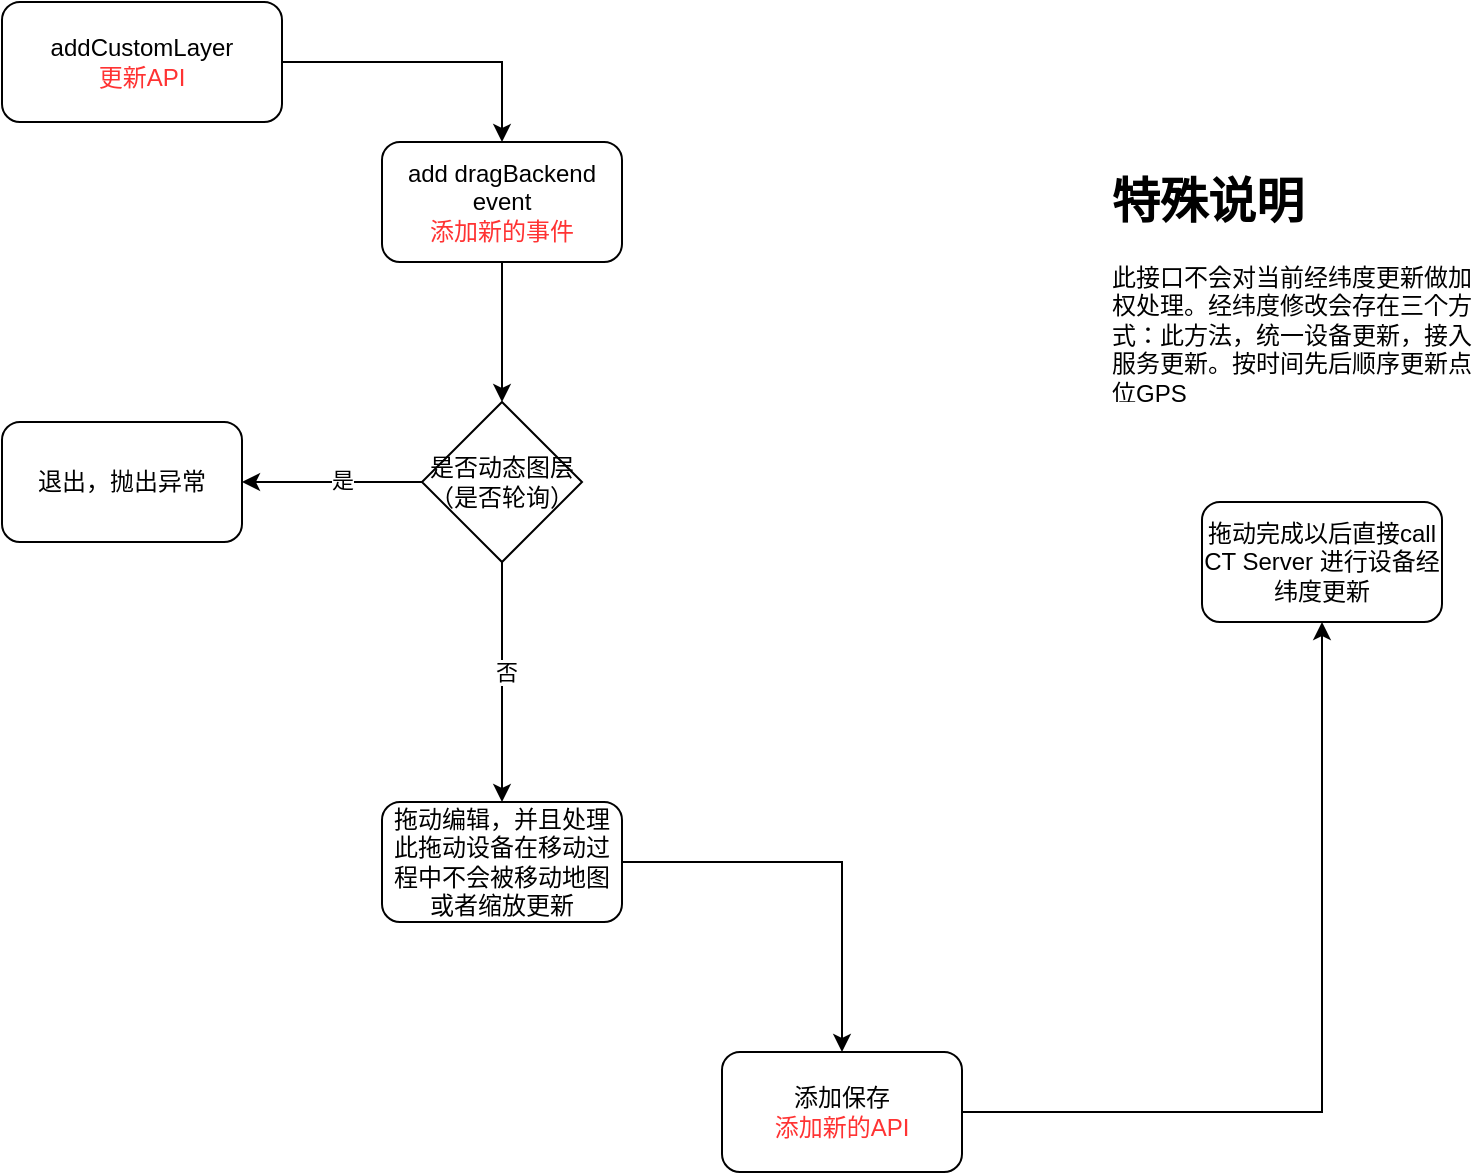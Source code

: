 <mxfile version="14.9.8" type="github" pages="10">
  <diagram id="aHEvE2OqliZMiB86n18R" name="图层拖动方案">
    <mxGraphModel dx="1426" dy="801" grid="1" gridSize="10" guides="1" tooltips="1" connect="1" arrows="1" fold="1" page="1" pageScale="1" pageWidth="827" pageHeight="1169" math="0" shadow="0">
      <root>
        <mxCell id="0" />
        <mxCell id="1" parent="0" />
        <mxCell id="_jHjByaNHgc3PpBfZFWO-3" value="" style="edgeStyle=orthogonalEdgeStyle;rounded=0;orthogonalLoop=1;jettySize=auto;html=1;" parent="1" source="_jHjByaNHgc3PpBfZFWO-1" target="_jHjByaNHgc3PpBfZFWO-2" edge="1">
          <mxGeometry relative="1" as="geometry" />
        </mxCell>
        <mxCell id="_jHjByaNHgc3PpBfZFWO-1" value="addCustomLayer&lt;br&gt;&lt;font color=&quot;#ff3333&quot;&gt;更新API&lt;/font&gt;" style="rounded=1;whiteSpace=wrap;html=1;" parent="1" vertex="1">
          <mxGeometry x="70" y="60" width="140" height="60" as="geometry" />
        </mxCell>
        <mxCell id="eup6VSMq0FJ3RB_4zj_5-2" value="" style="edgeStyle=orthogonalEdgeStyle;rounded=0;orthogonalLoop=1;jettySize=auto;html=1;entryX=0.5;entryY=0;entryDx=0;entryDy=0;" parent="1" source="_jHjByaNHgc3PpBfZFWO-2" target="eup6VSMq0FJ3RB_4zj_5-3" edge="1">
          <mxGeometry relative="1" as="geometry">
            <mxPoint x="320" y="270" as="targetPoint" />
          </mxGeometry>
        </mxCell>
        <mxCell id="_jHjByaNHgc3PpBfZFWO-2" value="add dragBackend event&lt;br&gt;&lt;font color=&quot;#ff3333&quot;&gt;添加新的事件&lt;/font&gt;" style="rounded=1;whiteSpace=wrap;html=1;" parent="1" vertex="1">
          <mxGeometry x="260" y="130" width="120" height="60" as="geometry" />
        </mxCell>
        <mxCell id="_jHjByaNHgc3PpBfZFWO-7" value="" style="edgeStyle=orthogonalEdgeStyle;rounded=0;orthogonalLoop=1;jettySize=auto;html=1;exitX=1;exitY=0.5;exitDx=0;exitDy=0;" parent="1" source="eup6VSMq0FJ3RB_4zj_5-10" target="_jHjByaNHgc3PpBfZFWO-6" edge="1">
          <mxGeometry relative="1" as="geometry">
            <mxPoint x="620" y="620" as="sourcePoint" />
          </mxGeometry>
        </mxCell>
        <mxCell id="eup6VSMq0FJ3RB_4zj_5-11" value="" style="edgeStyle=orthogonalEdgeStyle;rounded=0;orthogonalLoop=1;jettySize=auto;html=1;" parent="1" source="_jHjByaNHgc3PpBfZFWO-4" target="eup6VSMq0FJ3RB_4zj_5-10" edge="1">
          <mxGeometry relative="1" as="geometry" />
        </mxCell>
        <mxCell id="_jHjByaNHgc3PpBfZFWO-4" value="拖动编辑，并且处理此拖动设备在移动过程中不会被移动地图或者缩放更新" style="rounded=1;whiteSpace=wrap;html=1;" parent="1" vertex="1">
          <mxGeometry x="260" y="460" width="120" height="60" as="geometry" />
        </mxCell>
        <mxCell id="eup6VSMq0FJ3RB_4zj_5-10" value="添加保存&lt;br&gt;&lt;font color=&quot;#ff3333&quot;&gt;添加新的API&lt;/font&gt;" style="rounded=1;whiteSpace=wrap;html=1;" parent="1" vertex="1">
          <mxGeometry x="430" y="585" width="120" height="60" as="geometry" />
        </mxCell>
        <mxCell id="_jHjByaNHgc3PpBfZFWO-6" value="拖动完成以后直接call CT Server 进行设备经纬度更新" style="rounded=1;whiteSpace=wrap;html=1;" parent="1" vertex="1">
          <mxGeometry x="670" y="310" width="120" height="60" as="geometry" />
        </mxCell>
        <mxCell id="_jHjByaNHgc3PpBfZFWO-8" value="&lt;h1&gt;特殊说明&lt;/h1&gt;&lt;div&gt;此接口不会对当前经纬度更新做加权处理。经纬度修改会存在三个方式：此方法，统一设备更新，接入服务更新。按时间先后顺序更新点位GPS&lt;/div&gt;" style="text;html=1;strokeColor=none;fillColor=none;spacing=5;spacingTop=-20;whiteSpace=wrap;overflow=hidden;rounded=0;" parent="1" vertex="1">
          <mxGeometry x="620" y="140" width="190" height="120" as="geometry" />
        </mxCell>
        <mxCell id="eup6VSMq0FJ3RB_4zj_5-4" style="edgeStyle=orthogonalEdgeStyle;rounded=0;orthogonalLoop=1;jettySize=auto;html=1;entryX=0.5;entryY=0;entryDx=0;entryDy=0;" parent="1" source="eup6VSMq0FJ3RB_4zj_5-3" target="_jHjByaNHgc3PpBfZFWO-4" edge="1">
          <mxGeometry relative="1" as="geometry">
            <mxPoint x="120" y="430" as="targetPoint" />
          </mxGeometry>
        </mxCell>
        <mxCell id="eup6VSMq0FJ3RB_4zj_5-8" value="否" style="edgeLabel;html=1;align=center;verticalAlign=middle;resizable=0;points=[];" parent="eup6VSMq0FJ3RB_4zj_5-4" vertex="1" connectable="0">
          <mxGeometry x="-0.083" y="2" relative="1" as="geometry">
            <mxPoint as="offset" />
          </mxGeometry>
        </mxCell>
        <mxCell id="eup6VSMq0FJ3RB_4zj_5-6" value="" style="edgeStyle=orthogonalEdgeStyle;rounded=0;orthogonalLoop=1;jettySize=auto;html=1;" parent="1" source="eup6VSMq0FJ3RB_4zj_5-3" target="eup6VSMq0FJ3RB_4zj_5-7" edge="1">
          <mxGeometry relative="1" as="geometry">
            <mxPoint x="200" y="300" as="targetPoint" />
          </mxGeometry>
        </mxCell>
        <mxCell id="eup6VSMq0FJ3RB_4zj_5-9" value="是" style="edgeLabel;html=1;align=center;verticalAlign=middle;resizable=0;points=[];" parent="eup6VSMq0FJ3RB_4zj_5-6" vertex="1" connectable="0">
          <mxGeometry x="-0.1" y="-1" relative="1" as="geometry">
            <mxPoint as="offset" />
          </mxGeometry>
        </mxCell>
        <mxCell id="eup6VSMq0FJ3RB_4zj_5-3" value="是否动态图层（是否轮询）" style="rhombus;whiteSpace=wrap;html=1;" parent="1" vertex="1">
          <mxGeometry x="280" y="260" width="80" height="80" as="geometry" />
        </mxCell>
        <mxCell id="eup6VSMq0FJ3RB_4zj_5-7" value="退出，抛出异常" style="rounded=1;whiteSpace=wrap;html=1;" parent="1" vertex="1">
          <mxGeometry x="70" y="270" width="120" height="60" as="geometry" />
        </mxCell>
      </root>
    </mxGraphModel>
  </diagram>
  <diagram id="Q_RVYOdgUXFoioAYz1tq" name="部署流程">
    <mxGraphModel dx="1426" dy="801" grid="1" gridSize="10" guides="1" tooltips="1" connect="1" arrows="1" fold="1" page="1" pageScale="1" pageWidth="827" pageHeight="1169" math="0" shadow="0">
      <root>
        <mxCell id="ycq4xH3s7H17sO0cr9Ab-0" />
        <mxCell id="ycq4xH3s7H17sO0cr9Ab-1" parent="ycq4xH3s7H17sO0cr9Ab-0" />
        <mxCell id="TiHmJW6wNYYwMfDLCf9X-1" style="edgeStyle=orthogonalEdgeStyle;rounded=0;orthogonalLoop=1;jettySize=auto;html=1;entryX=0.5;entryY=0;entryDx=0;entryDy=0;" parent="ycq4xH3s7H17sO0cr9Ab-1" source="TiHmJW6wNYYwMfDLCf9X-0" target="TiHmJW6wNYYwMfDLCf9X-2" edge="1">
          <mxGeometry relative="1" as="geometry">
            <mxPoint x="250" y="220" as="targetPoint" />
          </mxGeometry>
        </mxCell>
        <mxCell id="TiHmJW6wNYYwMfDLCf9X-0" value="项目现场发起申请" style="rounded=1;whiteSpace=wrap;html=1;" parent="ycq4xH3s7H17sO0cr9Ab-1" vertex="1">
          <mxGeometry x="70" y="50" width="120" height="60" as="geometry" />
        </mxCell>
        <mxCell id="TiHmJW6wNYYwMfDLCf9X-5" value="" style="edgeStyle=orthogonalEdgeStyle;rounded=0;orthogonalLoop=1;jettySize=auto;html=1;entryX=0;entryY=0.5;entryDx=0;entryDy=0;" parent="ycq4xH3s7H17sO0cr9Ab-1" source="TiHmJW6wNYYwMfDLCf9X-2" target="TiHmJW6wNYYwMfDLCf9X-6" edge="1">
          <mxGeometry relative="1" as="geometry">
            <mxPoint x="370" y="260" as="targetPoint" />
          </mxGeometry>
        </mxCell>
        <mxCell id="TiHmJW6wNYYwMfDLCf9X-7" value="无" style="edgeLabel;html=1;align=center;verticalAlign=middle;resizable=0;points=[];" parent="TiHmJW6wNYYwMfDLCf9X-5" vertex="1" connectable="0">
          <mxGeometry x="-0.29" y="-2" relative="1" as="geometry">
            <mxPoint as="offset" />
          </mxGeometry>
        </mxCell>
        <mxCell id="TiHmJW6wNYYwMfDLCf9X-11" style="edgeStyle=orthogonalEdgeStyle;rounded=0;orthogonalLoop=1;jettySize=auto;html=1;entryX=0.5;entryY=0;entryDx=0;entryDy=0;" parent="ycq4xH3s7H17sO0cr9Ab-1" source="TiHmJW6wNYYwMfDLCf9X-2" target="TiHmJW6wNYYwMfDLCf9X-8" edge="1">
          <mxGeometry relative="1" as="geometry" />
        </mxCell>
        <mxCell id="TiHmJW6wNYYwMfDLCf9X-2" value="是否有数据" style="rhombus;whiteSpace=wrap;html=1;" parent="ycq4xH3s7H17sO0cr9Ab-1" vertex="1">
          <mxGeometry x="210" y="220" width="80" height="80" as="geometry" />
        </mxCell>
        <mxCell id="TiHmJW6wNYYwMfDLCf9X-3" value="&lt;h1&gt;输出准则（单位）数据生成+整合（2）+检验（2））&lt;/h1&gt;&lt;p&gt;全国&amp;nbsp; &amp;nbsp; &amp;nbsp; &amp;nbsp; &amp;nbsp; &amp;nbsp; &amp;nbsp; &amp;nbsp; &amp;nbsp; &amp;nbsp; 20（矢量地图）&amp;nbsp; &amp;nbsp; &amp;nbsp; &amp;nbsp; &amp;nbsp; &amp;nbsp; &amp;nbsp; &amp;nbsp; &amp;nbsp; &amp;nbsp; &amp;nbsp; &amp;nbsp; -- （删格地图）&amp;nbsp; &amp;nbsp; &amp;nbsp; &amp;nbsp; &amp;nbsp; &amp;nbsp; &amp;nbsp; &amp;nbsp; &amp;nbsp; &amp;nbsp; &amp;nbsp; &amp;nbsp; &amp;nbsp; &amp;nbsp; &amp;nbsp; &amp;nbsp; &amp;nbsp; &amp;nbsp; 30（性能优化）&lt;/p&gt;&lt;p&gt;省&amp;nbsp; &amp;nbsp; &amp;nbsp; &amp;nbsp; &amp;nbsp; &amp;nbsp; &amp;nbsp; &amp;nbsp; &amp;nbsp; &amp;nbsp; &amp;nbsp; &amp;nbsp; &amp;nbsp; &amp;nbsp;10&amp;nbsp; &amp;nbsp; &amp;nbsp; &amp;nbsp; &amp;nbsp; &amp;nbsp; &amp;nbsp; &amp;nbsp; &amp;nbsp; &amp;nbsp; &amp;nbsp; &amp;nbsp; &amp;nbsp; &amp;nbsp; &amp;nbsp; &amp;nbsp; &amp;nbsp; &amp;nbsp; &amp;nbsp; &amp;nbsp; &amp;nbsp; &amp;nbsp; 20&amp;nbsp; &amp;nbsp; &amp;nbsp; &amp;nbsp; &amp;nbsp; &amp;nbsp; &amp;nbsp; &amp;nbsp; &amp;nbsp; &amp;nbsp; &amp;nbsp; &amp;nbsp; &amp;nbsp; &amp;nbsp; &amp;nbsp; &amp;nbsp; &amp;nbsp; &amp;nbsp; &amp;nbsp; &amp;nbsp; &amp;nbsp; &amp;nbsp; &amp;nbsp; &amp;nbsp; &amp;nbsp; &amp;nbsp; &amp;nbsp; &amp;nbsp; &amp;nbsp; &amp;nbsp; &amp;nbsp; &amp;nbsp;15&lt;/p&gt;&lt;p&gt;市（区县）&amp;nbsp; &amp;nbsp; &amp;nbsp; &amp;nbsp; &amp;nbsp; &amp;nbsp; &amp;nbsp;5&amp;nbsp; &amp;nbsp; &amp;nbsp; &amp;nbsp; &amp;nbsp; &amp;nbsp; &amp;nbsp; &amp;nbsp; &amp;nbsp; &amp;nbsp; &amp;nbsp; &amp;nbsp; &amp;nbsp; &amp;nbsp; &amp;nbsp; &amp;nbsp; &amp;nbsp; &amp;nbsp; &amp;nbsp; &amp;nbsp; &amp;nbsp; &amp;nbsp; &amp;nbsp; 10&amp;nbsp; &amp;nbsp; &amp;nbsp; &amp;nbsp; &amp;nbsp; &amp;nbsp; &amp;nbsp; &amp;nbsp; &amp;nbsp; &amp;nbsp; &amp;nbsp; &amp;nbsp; &amp;nbsp; &amp;nbsp; &amp;nbsp; &amp;nbsp; &amp;nbsp; &amp;nbsp; &amp;nbsp; &amp;nbsp; &amp;nbsp; &amp;nbsp; &amp;nbsp; &amp;nbsp; &amp;nbsp; &amp;nbsp; &amp;nbsp; &amp;nbsp; &amp;nbsp; &amp;nbsp; &amp;nbsp; &amp;nbsp; 8&lt;/p&gt;" style="text;html=1;strokeColor=none;fillColor=none;spacing=5;spacingTop=-20;whiteSpace=wrap;overflow=hidden;rounded=0;" parent="ycq4xH3s7H17sO0cr9Ab-1" vertex="1">
          <mxGeometry x="270" y="40" width="570" height="120" as="geometry" />
        </mxCell>
        <mxCell id="FzTNg7ghg7PnsYGBYREP-0" style="edgeStyle=orthogonalEdgeStyle;rounded=0;orthogonalLoop=1;jettySize=auto;html=1;entryX=1;entryY=0.5;entryDx=0;entryDy=0;" parent="ycq4xH3s7H17sO0cr9Ab-1" source="TiHmJW6wNYYwMfDLCf9X-6" target="TiHmJW6wNYYwMfDLCf9X-8" edge="1">
          <mxGeometry relative="1" as="geometry">
            <Array as="points">
              <mxPoint x="480" y="420" />
            </Array>
          </mxGeometry>
        </mxCell>
        <mxCell id="TiHmJW6wNYYwMfDLCf9X-6" value="生产数据（引擎团队）&lt;br&gt;对接人：高坡" style="rounded=1;whiteSpace=wrap;html=1;" parent="ycq4xH3s7H17sO0cr9Ab-1" vertex="1">
          <mxGeometry x="414" y="230" width="146" height="60" as="geometry" />
        </mxCell>
        <mxCell id="TiHmJW6wNYYwMfDLCf9X-13" value="" style="edgeStyle=orthogonalEdgeStyle;rounded=0;orthogonalLoop=1;jettySize=auto;html=1;" parent="ycq4xH3s7H17sO0cr9Ab-1" source="TiHmJW6wNYYwMfDLCf9X-8" target="TiHmJW6wNYYwMfDLCf9X-12" edge="1">
          <mxGeometry relative="1" as="geometry" />
        </mxCell>
        <mxCell id="TiHmJW6wNYYwMfDLCf9X-8" value="确定KMap Server版本（功能覆盖）(引擎团队)&lt;br&gt;对接人：范佳伟" style="rounded=1;whiteSpace=wrap;html=1;" parent="ycq4xH3s7H17sO0cr9Ab-1" vertex="1">
          <mxGeometry x="115" y="390" width="270" height="60" as="geometry" />
        </mxCell>
        <mxCell id="TiHmJW6wNYYwMfDLCf9X-15" value="" style="edgeStyle=orthogonalEdgeStyle;rounded=0;orthogonalLoop=1;jettySize=auto;html=1;" parent="ycq4xH3s7H17sO0cr9Ab-1" source="TiHmJW6wNYYwMfDLCf9X-12" target="TiHmJW6wNYYwMfDLCf9X-14" edge="1">
          <mxGeometry relative="1" as="geometry" />
        </mxCell>
        <mxCell id="TiHmJW6wNYYwMfDLCf9X-12" value="数据服务包输出质检（测试团队）&lt;br&gt;对接人：祁特" style="rounded=1;whiteSpace=wrap;html=1;" parent="ycq4xH3s7H17sO0cr9Ab-1" vertex="1">
          <mxGeometry x="137.5" y="525" width="225" height="60" as="geometry" />
        </mxCell>
        <mxCell id="TiHmJW6wNYYwMfDLCf9X-17" value="" style="edgeStyle=orthogonalEdgeStyle;rounded=0;orthogonalLoop=1;jettySize=auto;html=1;" parent="ycq4xH3s7H17sO0cr9Ab-1" source="TiHmJW6wNYYwMfDLCf9X-14" target="TiHmJW6wNYYwMfDLCf9X-16" edge="1">
          <mxGeometry relative="1" as="geometry" />
        </mxCell>
        <mxCell id="TiHmJW6wNYYwMfDLCf9X-14" value="部署-确保最佳实践运行成功（运维团队）&lt;br&gt;对接人：谈菁钰" style="rounded=1;whiteSpace=wrap;html=1;" parent="ycq4xH3s7H17sO0cr9Ab-1" vertex="1">
          <mxGeometry x="137.5" y="650" width="225" height="60" as="geometry" />
        </mxCell>
        <mxCell id="TiHmJW6wNYYwMfDLCf9X-16" value="现场部署情况确认，版本记录（产品团队）&lt;br&gt;对接人：贾东会" style="rounded=1;whiteSpace=wrap;html=1;" parent="ycq4xH3s7H17sO0cr9Ab-1" vertex="1">
          <mxGeometry x="137.5" y="790" width="225" height="60" as="geometry" />
        </mxCell>
        <mxCell id="TiHmJW6wNYYwMfDLCf9X-18" value="1-2D" style="text;html=1;strokeColor=none;fillColor=none;align=center;verticalAlign=middle;whiteSpace=wrap;rounded=0;" parent="ycq4xH3s7H17sO0cr9Ab-1" vertex="1">
          <mxGeometry x="20" y="420" width="40" height="20" as="geometry" />
        </mxCell>
        <mxCell id="TiHmJW6wNYYwMfDLCf9X-19" value="&lt;span style=&quot;color: rgb(0 , 0 , 0) ; font-family: &amp;#34;helvetica&amp;#34; ; font-size: 12px ; font-style: normal ; font-weight: 400 ; letter-spacing: normal ; text-align: center ; text-indent: 0px ; text-transform: none ; word-spacing: 0px ; background-color: rgb(248 , 249 , 250) ; display: inline ; float: none&quot;&gt;1-2D&lt;/span&gt;" style="text;whiteSpace=wrap;html=1;" parent="ycq4xH3s7H17sO0cr9Ab-1" vertex="1">
          <mxGeometry x="30" y="540" width="70" height="30" as="geometry" />
        </mxCell>
      </root>
    </mxGraphModel>
  </diagram>
  <diagram id="_T51FEjVGnfV2gjHzddg" name="数据生产流程">
    <mxGraphModel dx="1426" dy="801" grid="1" gridSize="10" guides="1" tooltips="1" connect="1" arrows="1" fold="1" page="1" pageScale="1" pageWidth="827" pageHeight="1169" math="0" shadow="0">
      <root>
        <mxCell id="pX7woFVNhF9X3ihgAEy8-0" />
        <mxCell id="pX7woFVNhF9X3ihgAEy8-1" parent="pX7woFVNhF9X3ihgAEy8-0" />
        <mxCell id="5PcK-oC0rL0zu8VMcC2F-2" value="" style="edgeStyle=orthogonalEdgeStyle;rounded=0;orthogonalLoop=1;jettySize=auto;html=1;" parent="pX7woFVNhF9X3ihgAEy8-1" source="5PcK-oC0rL0zu8VMcC2F-0" target="5PcK-oC0rL0zu8VMcC2F-1" edge="1">
          <mxGeometry relative="1" as="geometry" />
        </mxCell>
        <mxCell id="5PcK-oC0rL0zu8VMcC2F-6" value="" style="edgeStyle=orthogonalEdgeStyle;rounded=0;orthogonalLoop=1;jettySize=auto;html=1;" parent="pX7woFVNhF9X3ihgAEy8-1" source="5PcK-oC0rL0zu8VMcC2F-0" target="5PcK-oC0rL0zu8VMcC2F-5" edge="1">
          <mxGeometry relative="1" as="geometry" />
        </mxCell>
        <mxCell id="5PcK-oC0rL0zu8VMcC2F-0" value="数据分省清洗&lt;br&gt;" style="rounded=1;whiteSpace=wrap;html=1;" parent="pX7woFVNhF9X3ihgAEy8-1" vertex="1">
          <mxGeometry x="120" y="170" width="120" height="60" as="geometry" />
        </mxCell>
        <mxCell id="5PcK-oC0rL0zu8VMcC2F-5" value="数据分市清洗（非必选）" style="rounded=1;whiteSpace=wrap;html=1;" parent="pX7woFVNhF9X3ihgAEy8-1" vertex="1">
          <mxGeometry x="105" y="300" width="150" height="60" as="geometry" />
        </mxCell>
        <mxCell id="5PcK-oC0rL0zu8VMcC2F-4" value="" style="edgeStyle=orthogonalEdgeStyle;rounded=0;orthogonalLoop=1;jettySize=auto;html=1;" parent="pX7woFVNhF9X3ihgAEy8-1" source="5PcK-oC0rL0zu8VMcC2F-1" target="5PcK-oC0rL0zu8VMcC2F-3" edge="1">
          <mxGeometry relative="1" as="geometry" />
        </mxCell>
        <mxCell id="5PcK-oC0rL0zu8VMcC2F-1" value="&lt;font face=&quot;helvetica&quot;&gt;检查入库&lt;/font&gt;" style="rounded=1;whiteSpace=wrap;html=1;" parent="pX7woFVNhF9X3ihgAEy8-1" vertex="1">
          <mxGeometry x="320" y="170" width="120" height="60" as="geometry" />
        </mxCell>
        <mxCell id="5PcK-oC0rL0zu8VMcC2F-9" style="edgeStyle=orthogonalEdgeStyle;rounded=0;orthogonalLoop=1;jettySize=auto;html=1;entryX=0.5;entryY=0;entryDx=0;entryDy=0;" parent="pX7woFVNhF9X3ihgAEy8-1" source="5PcK-oC0rL0zu8VMcC2F-3" target="5PcK-oC0rL0zu8VMcC2F-10" edge="1">
          <mxGeometry relative="1" as="geometry">
            <mxPoint x="520" y="430" as="targetPoint" />
            <Array as="points">
              <mxPoint x="560" y="310" />
              <mxPoint x="430" y="310" />
            </Array>
          </mxGeometry>
        </mxCell>
        <mxCell id="5PcK-oC0rL0zu8VMcC2F-3" value="&lt;font face=&quot;helvetica&quot;&gt;模版文件制作&lt;/font&gt;" style="rounded=1;whiteSpace=wrap;html=1;" parent="pX7woFVNhF9X3ihgAEy8-1" vertex="1">
          <mxGeometry x="510" y="170" width="120" height="60" as="geometry" />
        </mxCell>
        <mxCell id="5PcK-oC0rL0zu8VMcC2F-8" style="edgeStyle=orthogonalEdgeStyle;rounded=0;orthogonalLoop=1;jettySize=auto;html=1;entryX=0.5;entryY=0;entryDx=0;entryDy=0;" parent="pX7woFVNhF9X3ihgAEy8-1" source="5PcK-oC0rL0zu8VMcC2F-7" target="5PcK-oC0rL0zu8VMcC2F-3" edge="1">
          <mxGeometry relative="1" as="geometry" />
        </mxCell>
        <mxCell id="5PcK-oC0rL0zu8VMcC2F-7" value="行业规则" style="rounded=1;whiteSpace=wrap;html=1;" parent="pX7woFVNhF9X3ihgAEy8-1" vertex="1">
          <mxGeometry x="620" y="30" width="120" height="60" as="geometry" />
        </mxCell>
        <mxCell id="5PcK-oC0rL0zu8VMcC2F-10" value="POI等基础数据清洗导出shp文件" style="rounded=1;whiteSpace=wrap;html=1;" parent="pX7woFVNhF9X3ihgAEy8-1" vertex="1">
          <mxGeometry x="370" y="340" width="120" height="60" as="geometry" />
        </mxCell>
        <mxCell id="5PcK-oC0rL0zu8VMcC2F-14" value="" style="edgeStyle=orthogonalEdgeStyle;rounded=0;orthogonalLoop=1;jettySize=auto;html=1;entryX=0.5;entryY=0;entryDx=0;entryDy=0;exitX=0.5;exitY=1;exitDx=0;exitDy=0;" parent="pX7woFVNhF9X3ihgAEy8-1" source="5PcK-oC0rL0zu8VMcC2F-10" target="5PcK-oC0rL0zu8VMcC2F-17" edge="1">
          <mxGeometry relative="1" as="geometry">
            <mxPoint x="600" y="530" as="targetPoint" />
          </mxGeometry>
        </mxCell>
        <mxCell id="5PcK-oC0rL0zu8VMcC2F-19" style="edgeStyle=orthogonalEdgeStyle;rounded=0;orthogonalLoop=1;jettySize=auto;html=1;entryX=0.5;entryY=0;entryDx=0;entryDy=0;" parent="pX7woFVNhF9X3ihgAEy8-1" source="5PcK-oC0rL0zu8VMcC2F-11" target="5PcK-oC0rL0zu8VMcC2F-13" edge="1">
          <mxGeometry relative="1" as="geometry" />
        </mxCell>
        <mxCell id="5PcK-oC0rL0zu8VMcC2F-11" value="导入切片服务器的PG数据库" style="rounded=1;whiteSpace=wrap;html=1;" parent="pX7woFVNhF9X3ihgAEy8-1" vertex="1">
          <mxGeometry x="270" y="555" width="120" height="60" as="geometry" />
        </mxCell>
        <mxCell id="5PcK-oC0rL0zu8VMcC2F-29" style="edgeStyle=orthogonalEdgeStyle;rounded=0;orthogonalLoop=1;jettySize=auto;html=1;entryX=0.5;entryY=0;entryDx=0;entryDy=0;" parent="pX7woFVNhF9X3ihgAEy8-1" source="5PcK-oC0rL0zu8VMcC2F-13" target="5PcK-oC0rL0zu8VMcC2F-28" edge="1">
          <mxGeometry relative="1" as="geometry" />
        </mxCell>
        <mxCell id="5PcK-oC0rL0zu8VMcC2F-13" value="矢量切片" style="rounded=1;whiteSpace=wrap;html=1;" parent="pX7woFVNhF9X3ihgAEy8-1" vertex="1">
          <mxGeometry x="270" y="690" width="120" height="60" as="geometry" />
        </mxCell>
        <mxCell id="5PcK-oC0rL0zu8VMcC2F-18" value="矢量切片" style="edgeStyle=orthogonalEdgeStyle;rounded=0;orthogonalLoop=1;jettySize=auto;html=1;entryX=0.5;entryY=0;entryDx=0;entryDy=0;" parent="pX7woFVNhF9X3ihgAEy8-1" source="5PcK-oC0rL0zu8VMcC2F-17" target="5PcK-oC0rL0zu8VMcC2F-11" edge="1">
          <mxGeometry relative="1" as="geometry">
            <Array as="points">
              <mxPoint x="330" y="490" />
            </Array>
          </mxGeometry>
        </mxCell>
        <mxCell id="5PcK-oC0rL0zu8VMcC2F-17" value="切片类型" style="rhombus;whiteSpace=wrap;html=1;" parent="pX7woFVNhF9X3ihgAEy8-1" vertex="1">
          <mxGeometry x="390" y="450" width="80" height="80" as="geometry" />
        </mxCell>
        <mxCell id="5PcK-oC0rL0zu8VMcC2F-24" value="" style="edgeStyle=orthogonalEdgeStyle;rounded=0;orthogonalLoop=1;jettySize=auto;html=1;" parent="pX7woFVNhF9X3ihgAEy8-1" source="5PcK-oC0rL0zu8VMcC2F-15" target="5PcK-oC0rL0zu8VMcC2F-23" edge="1">
          <mxGeometry relative="1" as="geometry" />
        </mxCell>
        <mxCell id="5PcK-oC0rL0zu8VMcC2F-15" value="&lt;span&gt;导入切片服务器的PG数据库&lt;/span&gt;" style="rounded=1;whiteSpace=wrap;html=1;" parent="pX7woFVNhF9X3ihgAEy8-1" vertex="1">
          <mxGeometry x="490" y="555" width="120" height="60" as="geometry" />
        </mxCell>
        <mxCell id="5PcK-oC0rL0zu8VMcC2F-26" value="" style="edgeStyle=orthogonalEdgeStyle;rounded=0;orthogonalLoop=1;jettySize=auto;html=1;" parent="pX7woFVNhF9X3ihgAEy8-1" source="5PcK-oC0rL0zu8VMcC2F-23" target="5PcK-oC0rL0zu8VMcC2F-25" edge="1">
          <mxGeometry relative="1" as="geometry" />
        </mxCell>
        <mxCell id="5PcK-oC0rL0zu8VMcC2F-23" value="&lt;span&gt;对模版文件进行处理生产符合OGC标准的SLD文件&lt;/span&gt;" style="rounded=1;whiteSpace=wrap;html=1;" parent="pX7woFVNhF9X3ihgAEy8-1" vertex="1">
          <mxGeometry x="490" y="690" width="120" height="60" as="geometry" />
        </mxCell>
        <mxCell id="5PcK-oC0rL0zu8VMcC2F-27" style="edgeStyle=orthogonalEdgeStyle;rounded=0;orthogonalLoop=1;jettySize=auto;html=1;entryX=0.5;entryY=0;entryDx=0;entryDy=0;" parent="pX7woFVNhF9X3ihgAEy8-1" source="5PcK-oC0rL0zu8VMcC2F-25" target="5PcK-oC0rL0zu8VMcC2F-28" edge="1">
          <mxGeometry relative="1" as="geometry">
            <mxPoint x="310" y="980" as="targetPoint" />
          </mxGeometry>
        </mxCell>
        <mxCell id="5PcK-oC0rL0zu8VMcC2F-25" value="&lt;span&gt;删格切片&lt;/span&gt;" style="rounded=1;whiteSpace=wrap;html=1;" parent="pX7woFVNhF9X3ihgAEy8-1" vertex="1">
          <mxGeometry x="490" y="830" width="120" height="60" as="geometry" />
        </mxCell>
        <mxCell id="5PcK-oC0rL0zu8VMcC2F-21" style="edgeStyle=orthogonalEdgeStyle;rounded=0;orthogonalLoop=1;jettySize=auto;html=1;" parent="pX7woFVNhF9X3ihgAEy8-1" source="5PcK-oC0rL0zu8VMcC2F-17" target="5PcK-oC0rL0zu8VMcC2F-15" edge="1">
          <mxGeometry relative="1" as="geometry">
            <mxPoint x="470" y="490" as="sourcePoint" />
            <mxPoint x="560" y="691" as="targetPoint" />
          </mxGeometry>
        </mxCell>
        <mxCell id="5PcK-oC0rL0zu8VMcC2F-22" value="删格切片" style="edgeLabel;html=1;align=center;verticalAlign=middle;resizable=0;points=[];" parent="5PcK-oC0rL0zu8VMcC2F-21" vertex="1" connectable="0">
          <mxGeometry x="-0.214" y="2" relative="1" as="geometry">
            <mxPoint as="offset" />
          </mxGeometry>
        </mxCell>
        <mxCell id="5PcK-oC0rL0zu8VMcC2F-32" value="" style="edgeStyle=orthogonalEdgeStyle;rounded=0;orthogonalLoop=1;jettySize=auto;html=1;exitX=0.5;exitY=1;exitDx=0;exitDy=0;" parent="pX7woFVNhF9X3ihgAEy8-1" source="5PcK-oC0rL0zu8VMcC2F-35" target="5PcK-oC0rL0zu8VMcC2F-31" edge="1">
          <mxGeometry relative="1" as="geometry" />
        </mxCell>
        <mxCell id="5PcK-oC0rL0zu8VMcC2F-38" style="edgeStyle=orthogonalEdgeStyle;rounded=0;orthogonalLoop=1;jettySize=auto;html=1;entryX=0.5;entryY=0;entryDx=0;entryDy=0;" parent="pX7woFVNhF9X3ihgAEy8-1" source="5PcK-oC0rL0zu8VMcC2F-28" target="5PcK-oC0rL0zu8VMcC2F-35" edge="1">
          <mxGeometry relative="1" as="geometry" />
        </mxCell>
        <mxCell id="5PcK-oC0rL0zu8VMcC2F-28" value="版本标示" style="rounded=1;whiteSpace=wrap;html=1;" parent="pX7woFVNhF9X3ihgAEy8-1" vertex="1">
          <mxGeometry x="270" y="930" width="120" height="60" as="geometry" />
        </mxCell>
        <mxCell id="5PcK-oC0rL0zu8VMcC2F-34" value="" style="edgeStyle=orthogonalEdgeStyle;rounded=0;orthogonalLoop=1;jettySize=auto;html=1;" parent="pX7woFVNhF9X3ihgAEy8-1" source="5PcK-oC0rL0zu8VMcC2F-31" target="5PcK-oC0rL0zu8VMcC2F-33" edge="1">
          <mxGeometry relative="1" as="geometry" />
        </mxCell>
        <mxCell id="5PcK-oC0rL0zu8VMcC2F-31" value="存储服务器（云存储）" style="rounded=1;whiteSpace=wrap;html=1;" parent="pX7woFVNhF9X3ihgAEy8-1" vertex="1">
          <mxGeometry x="270" y="1190" width="120" height="60" as="geometry" />
        </mxCell>
        <mxCell id="5PcK-oC0rL0zu8VMcC2F-35" value="数据质检（测试团队）&lt;br&gt;测试规则：引擎团队+测试团队" style="rounded=1;whiteSpace=wrap;html=1;" parent="pX7woFVNhF9X3ihgAEy8-1" vertex="1">
          <mxGeometry x="242.5" y="1060" width="175" height="60" as="geometry" />
        </mxCell>
        <mxCell id="5PcK-oC0rL0zu8VMcC2F-33" value="更新数据存储列表系统展示（待开发）" style="rounded=1;whiteSpace=wrap;html=1;" parent="pX7woFVNhF9X3ihgAEy8-1" vertex="1">
          <mxGeometry x="530" y="1190" width="120" height="60" as="geometry" />
        </mxCell>
        <mxCell id="5PcK-oC0rL0zu8VMcC2F-30" value="&lt;h1&gt;版本草案&lt;/h1&gt;&lt;p&gt;考虑到数据和服务版本对应关系：&lt;/p&gt;&lt;p&gt;数据类型：01-矢量，02-删格，03-性能优化&lt;/p&gt;&lt;p&gt;底图数据版本规则：&lt;br&gt;数据版本（20Q2）_01(数据类型)_200614(数据生产日期)_updatedata&lt;/p&gt;" style="text;html=1;strokeColor=none;fillColor=none;spacing=5;spacingTop=-20;whiteSpace=wrap;overflow=hidden;rounded=0;" parent="pX7woFVNhF9X3ihgAEy8-1" vertex="1">
          <mxGeometry x="25" y="890" width="230" height="180" as="geometry" />
        </mxCell>
      </root>
    </mxGraphModel>
  </diagram>
  <diagram id="P5DiUJTMmk0jk0JVaxmH" name="引擎团队各组件版本管理">
    <mxGraphModel dx="2253" dy="801" grid="1" gridSize="10" guides="1" tooltips="1" connect="1" arrows="1" fold="1" page="1" pageScale="1" pageWidth="827" pageHeight="1169" math="0" shadow="0">
      <root>
        <mxCell id="PhpAkN2FQiChS642kiXB-0" />
        <mxCell id="PhpAkN2FQiChS642kiXB-1" parent="PhpAkN2FQiChS642kiXB-0" />
        <mxCell id="PhpAkN2FQiChS642kiXB-6" value="" style="edgeStyle=orthogonalEdgeStyle;rounded=0;orthogonalLoop=1;jettySize=auto;html=1;" parent="PhpAkN2FQiChS642kiXB-1" source="PhpAkN2FQiChS642kiXB-2" target="PhpAkN2FQiChS642kiXB-5" edge="1">
          <mxGeometry relative="1" as="geometry" />
        </mxCell>
        <mxCell id="PhpAkN2FQiChS642kiXB-2" value="数据版本" style="rounded=1;whiteSpace=wrap;html=1;" parent="PhpAkN2FQiChS642kiXB-1" vertex="1">
          <mxGeometry x="-40" y="160" width="120" height="60" as="geometry" />
        </mxCell>
        <mxCell id="PhpAkN2FQiChS642kiXB-8" value="" style="edgeStyle=orthogonalEdgeStyle;rounded=0;orthogonalLoop=1;jettySize=auto;html=1;" parent="PhpAkN2FQiChS642kiXB-1" source="PhpAkN2FQiChS642kiXB-5" target="PhpAkN2FQiChS642kiXB-7" edge="1">
          <mxGeometry relative="1" as="geometry" />
        </mxCell>
        <mxCell id="PhpAkN2FQiChS642kiXB-5" value="城市划分" style="rounded=1;whiteSpace=wrap;html=1;" parent="PhpAkN2FQiChS642kiXB-1" vertex="1">
          <mxGeometry x="180" y="160" width="120" height="60" as="geometry" />
        </mxCell>
        <mxCell id="PhpAkN2FQiChS642kiXB-7" value="类型划分" style="rounded=1;whiteSpace=wrap;html=1;" parent="PhpAkN2FQiChS642kiXB-1" vertex="1">
          <mxGeometry x="180" y="310" width="120" height="60" as="geometry" />
        </mxCell>
        <mxCell id="PhpAkN2FQiChS642kiXB-3" value="样式文件版本" style="rounded=1;whiteSpace=wrap;html=1;" parent="PhpAkN2FQiChS642kiXB-1" vertex="1">
          <mxGeometry x="180" y="450" width="120" height="60" as="geometry" />
        </mxCell>
        <mxCell id="PhpAkN2FQiChS642kiXB-4" value="雪碧图版本" style="rounded=1;whiteSpace=wrap;html=1;" parent="PhpAkN2FQiChS642kiXB-1" vertex="1">
          <mxGeometry x="-40" y="450" width="120" height="60" as="geometry" />
        </mxCell>
        <mxCell id="PhpAkN2FQiChS642kiXB-10" value="&lt;h1&gt;数据版本&lt;/h1&gt;&lt;p&gt;20Q2_city(admincode)_01(数据类型)_KMap Server Version_V1&lt;/p&gt;" style="text;html=1;strokeColor=none;fillColor=none;spacing=5;spacingTop=-20;whiteSpace=wrap;overflow=hidden;rounded=0;" parent="PhpAkN2FQiChS642kiXB-1" vertex="1">
          <mxGeometry x="319" y="280" width="190" height="90" as="geometry" />
        </mxCell>
        <mxCell id="PhpAkN2FQiChS642kiXB-11" value="&lt;h1&gt;样式文件版本&lt;/h1&gt;&lt;p&gt;style_KMap Server Version_V1.json&lt;/p&gt;" style="text;html=1;strokeColor=none;fillColor=none;spacing=5;spacingTop=-20;whiteSpace=wrap;overflow=hidden;rounded=0;" parent="PhpAkN2FQiChS642kiXB-1" vertex="1">
          <mxGeometry x="310" y="440" width="190" height="80" as="geometry" />
        </mxCell>
        <mxCell id="PhpAkN2FQiChS642kiXB-12" value="&lt;h1&gt;雪碧图版本&lt;/h1&gt;&lt;p&gt;icon_KMap Server Version_V1.png&lt;/p&gt;" style="text;html=1;strokeColor=none;fillColor=none;spacing=5;spacingTop=-20;whiteSpace=wrap;overflow=hidden;rounded=0;" parent="PhpAkN2FQiChS642kiXB-1" vertex="1">
          <mxGeometry x="-75" y="360" width="190" height="80" as="geometry" />
        </mxCell>
      </root>
    </mxGraphModel>
  </diagram>
  <diagram id="q8kgwxwBQ-RG_J-z_aqX" name="Page-5">
    <mxGraphModel dx="1426" dy="803" grid="1" gridSize="10" guides="1" tooltips="1" connect="1" arrows="1" fold="1" page="1" pageScale="1" pageWidth="827" pageHeight="1169" math="0" shadow="0">
      <root>
        <mxCell id="n6ffcTTrsGc7xQ7W8q72-0" />
        <mxCell id="n6ffcTTrsGc7xQ7W8q72-1" parent="n6ffcTTrsGc7xQ7W8q72-0" />
        <mxCell id="-QuAMTUBTadRa7Ici-36-2" value="" style="edgeStyle=orthogonalEdgeStyle;rounded=0;orthogonalLoop=1;jettySize=auto;html=1;entryX=0.5;entryY=0;entryDx=0;entryDy=0;" parent="n6ffcTTrsGc7xQ7W8q72-1" source="-QuAMTUBTadRa7Ici-36-0" target="-QuAMTUBTadRa7Ici-36-3" edge="1">
          <mxGeometry relative="1" as="geometry">
            <mxPoint x="280" y="220" as="targetPoint" />
          </mxGeometry>
        </mxCell>
        <mxCell id="-QuAMTUBTadRa7Ici-36-0" value="输入矢量数据" style="rounded=1;whiteSpace=wrap;html=1;" parent="n6ffcTTrsGc7xQ7W8q72-1" vertex="1">
          <mxGeometry x="220" y="120" width="120" height="60" as="geometry" />
        </mxCell>
        <mxCell id="-QuAMTUBTadRa7Ici-36-4" style="edgeStyle=orthogonalEdgeStyle;rounded=0;orthogonalLoop=1;jettySize=auto;html=1;" parent="n6ffcTTrsGc7xQ7W8q72-1" source="-QuAMTUBTadRa7Ici-36-3" target="-QuAMTUBTadRa7Ici-36-5" edge="1">
          <mxGeometry relative="1" as="geometry">
            <mxPoint x="480" y="190" as="targetPoint" />
          </mxGeometry>
        </mxCell>
        <mxCell id="-QuAMTUBTadRa7Ici-36-6" value="验证失败" style="edgeLabel;html=1;align=center;verticalAlign=middle;resizable=0;points=[];" parent="-QuAMTUBTadRa7Ici-36-4" vertex="1" connectable="0">
          <mxGeometry x="-0.237" y="2" relative="1" as="geometry">
            <mxPoint as="offset" />
          </mxGeometry>
        </mxCell>
        <mxCell id="-QuAMTUBTadRa7Ici-36-10" style="edgeStyle=orthogonalEdgeStyle;rounded=0;orthogonalLoop=1;jettySize=auto;html=1;entryX=0.5;entryY=0;entryDx=0;entryDy=0;" parent="n6ffcTTrsGc7xQ7W8q72-1" source="-QuAMTUBTadRa7Ici-36-3" target="-QuAMTUBTadRa7Ici-36-9" edge="1">
          <mxGeometry relative="1" as="geometry" />
        </mxCell>
        <mxCell id="-QuAMTUBTadRa7Ici-36-11" value="验证通过" style="edgeLabel;html=1;align=center;verticalAlign=middle;resizable=0;points=[];" parent="-QuAMTUBTadRa7Ici-36-10" vertex="1" connectable="0">
          <mxGeometry x="-0.233" y="1" relative="1" as="geometry">
            <mxPoint as="offset" />
          </mxGeometry>
        </mxCell>
        <mxCell id="-QuAMTUBTadRa7Ici-36-3" value="按照数据分类进行&lt;br&gt;数据验证" style="rhombus;whiteSpace=wrap;html=1;" parent="n6ffcTTrsGc7xQ7W8q72-1" vertex="1">
          <mxGeometry x="215" y="230" width="130" height="80" as="geometry" />
        </mxCell>
        <mxCell id="-QuAMTUBTadRa7Ici-36-5" value="结束" style="ellipse;whiteSpace=wrap;html=1;aspect=fixed;" parent="n6ffcTTrsGc7xQ7W8q72-1" vertex="1">
          <mxGeometry x="470" y="110" width="80" height="80" as="geometry" />
        </mxCell>
        <mxCell id="-QuAMTUBTadRa7Ici-36-13" value="" style="edgeStyle=orthogonalEdgeStyle;rounded=0;orthogonalLoop=1;jettySize=auto;html=1;" parent="n6ffcTTrsGc7xQ7W8q72-1" source="-QuAMTUBTadRa7Ici-36-9" target="-QuAMTUBTadRa7Ici-36-12" edge="1">
          <mxGeometry relative="1" as="geometry" />
        </mxCell>
        <mxCell id="-QuAMTUBTadRa7Ici-36-9" value="格式转换" style="rounded=1;whiteSpace=wrap;html=1;" parent="n6ffcTTrsGc7xQ7W8q72-1" vertex="1">
          <mxGeometry x="220" y="370" width="120" height="60" as="geometry" />
        </mxCell>
        <mxCell id="-QuAMTUBTadRa7Ici-36-15" value="" style="edgeStyle=orthogonalEdgeStyle;rounded=0;orthogonalLoop=1;jettySize=auto;html=1;" parent="n6ffcTTrsGc7xQ7W8q72-1" source="-QuAMTUBTadRa7Ici-36-12" target="-QuAMTUBTadRa7Ici-36-14" edge="1">
          <mxGeometry relative="1" as="geometry" />
        </mxCell>
        <mxCell id="-QuAMTUBTadRa7Ici-36-12" value="数据发布" style="whiteSpace=wrap;html=1;rounded=1;" parent="n6ffcTTrsGc7xQ7W8q72-1" vertex="1">
          <mxGeometry x="220" y="480" width="120" height="60" as="geometry" />
        </mxCell>
        <mxCell id="-QuAMTUBTadRa7Ici-36-21" style="edgeStyle=orthogonalEdgeStyle;rounded=0;orthogonalLoop=1;jettySize=auto;html=1;entryX=0.5;entryY=0;entryDx=0;entryDy=0;" parent="n6ffcTTrsGc7xQ7W8q72-1" source="-QuAMTUBTadRa7Ici-36-14" target="-QuAMTUBTadRa7Ici-36-22" edge="1">
          <mxGeometry relative="1" as="geometry">
            <mxPoint x="330" y="760" as="targetPoint" />
            <Array as="points">
              <mxPoint x="280" y="710" />
              <mxPoint x="414" y="710" />
            </Array>
          </mxGeometry>
        </mxCell>
        <mxCell id="-QuAMTUBTadRa7Ici-36-14" value="新增数据样式" style="whiteSpace=wrap;html=1;rounded=1;" parent="n6ffcTTrsGc7xQ7W8q72-1" vertex="1">
          <mxGeometry x="220" y="585" width="120" height="60" as="geometry" />
        </mxCell>
        <mxCell id="-QuAMTUBTadRa7Ici-36-18" value="" style="edgeStyle=orthogonalEdgeStyle;rounded=0;orthogonalLoop=1;jettySize=auto;html=1;" parent="n6ffcTTrsGc7xQ7W8q72-1" source="-QuAMTUBTadRa7Ici-36-16" target="-QuAMTUBTadRa7Ici-36-17" edge="1">
          <mxGeometry relative="1" as="geometry" />
        </mxCell>
        <mxCell id="-QuAMTUBTadRa7Ici-36-16" value="地图服务管理工具" style="rounded=1;whiteSpace=wrap;html=1;" parent="n6ffcTTrsGc7xQ7W8q72-1" vertex="1">
          <mxGeometry x="510" y="370" width="120" height="60" as="geometry" />
        </mxCell>
        <mxCell id="-QuAMTUBTadRa7Ici-36-20" value="" style="edgeStyle=orthogonalEdgeStyle;rounded=0;orthogonalLoop=1;jettySize=auto;html=1;" parent="n6ffcTTrsGc7xQ7W8q72-1" source="-QuAMTUBTadRa7Ici-36-17" target="-QuAMTUBTadRa7Ici-36-19" edge="1">
          <mxGeometry relative="1" as="geometry" />
        </mxCell>
        <mxCell id="-QuAMTUBTadRa7Ici-36-17" value="底图样式导出" style="whiteSpace=wrap;html=1;rounded=1;" parent="n6ffcTTrsGc7xQ7W8q72-1" vertex="1">
          <mxGeometry x="510" y="470" width="120" height="60" as="geometry" />
        </mxCell>
        <mxCell id="-QuAMTUBTadRa7Ici-36-23" style="edgeStyle=orthogonalEdgeStyle;rounded=0;orthogonalLoop=1;jettySize=auto;html=1;" parent="n6ffcTTrsGc7xQ7W8q72-1" source="-QuAMTUBTadRa7Ici-36-19" target="-QuAMTUBTadRa7Ici-36-22" edge="1">
          <mxGeometry relative="1" as="geometry">
            <Array as="points">
              <mxPoint x="570" y="710" />
              <mxPoint x="414" y="710" />
            </Array>
          </mxGeometry>
        </mxCell>
        <mxCell id="-QuAMTUBTadRa7Ici-36-19" value="底图样式" style="whiteSpace=wrap;html=1;rounded=1;" parent="n6ffcTTrsGc7xQ7W8q72-1" vertex="1">
          <mxGeometry x="510" y="585" width="120" height="60" as="geometry" />
        </mxCell>
        <mxCell id="-QuAMTUBTadRa7Ici-36-25" value="" style="edgeStyle=orthogonalEdgeStyle;rounded=0;orthogonalLoop=1;jettySize=auto;html=1;" parent="n6ffcTTrsGc7xQ7W8q72-1" source="-QuAMTUBTadRa7Ici-36-22" target="-QuAMTUBTadRa7Ici-36-24" edge="1">
          <mxGeometry relative="1" as="geometry" />
        </mxCell>
        <mxCell id="-QuAMTUBTadRa7Ici-36-22" value="样式合并" style="whiteSpace=wrap;html=1;rounded=1;" parent="n6ffcTTrsGc7xQ7W8q72-1" vertex="1">
          <mxGeometry x="354" y="770" width="120" height="60" as="geometry" />
        </mxCell>
        <mxCell id="-QuAMTUBTadRa7Ici-36-27" value="" style="edgeStyle=orthogonalEdgeStyle;rounded=0;orthogonalLoop=1;jettySize=auto;html=1;" parent="n6ffcTTrsGc7xQ7W8q72-1" source="-QuAMTUBTadRa7Ici-36-24" target="-QuAMTUBTadRa7Ici-36-26" edge="1">
          <mxGeometry relative="1" as="geometry" />
        </mxCell>
        <mxCell id="-QuAMTUBTadRa7Ici-36-24" value="通过样式配置平台配置样式" style="rounded=1;whiteSpace=wrap;html=1;" parent="n6ffcTTrsGc7xQ7W8q72-1" vertex="1">
          <mxGeometry x="354" y="890" width="120" height="60" as="geometry" />
        </mxCell>
        <mxCell id="-QuAMTUBTadRa7Ici-36-26" value="发布地图" style="whiteSpace=wrap;html=1;rounded=1;" parent="n6ffcTTrsGc7xQ7W8q72-1" vertex="1">
          <mxGeometry x="354" y="1000" width="120" height="60" as="geometry" />
        </mxCell>
      </root>
    </mxGraphModel>
  </diagram>
  <diagram id="wuuMRb8Gc3DpiVh0Q95f" name="Page-6">
    <mxGraphModel dx="1426" dy="801" grid="1" gridSize="10" guides="1" tooltips="1" connect="1" arrows="1" fold="1" page="1" pageScale="1" pageWidth="827" pageHeight="1169" math="0" shadow="0">
      <root>
        <mxCell id="Hws9wHgep4XM9-bV9ddk-0" />
        <mxCell id="Hws9wHgep4XM9-bV9ddk-1" parent="Hws9wHgep4XM9-bV9ddk-0" />
        <mxCell id="Hws9wHgep4XM9-bV9ddk-4" style="edgeStyle=orthogonalEdgeStyle;rounded=0;orthogonalLoop=1;jettySize=auto;html=1;entryX=0.5;entryY=0;entryDx=0;entryDy=0;exitX=0.5;exitY=1;exitDx=0;exitDy=0;" parent="Hws9wHgep4XM9-bV9ddk-1" source="0tYjsk7Y2YHgtRb5kzUG-4" target="Hws9wHgep4XM9-bV9ddk-3" edge="1">
          <mxGeometry relative="1" as="geometry">
            <mxPoint x="290" y="220" as="sourcePoint" />
            <Array as="points" />
          </mxGeometry>
        </mxCell>
        <mxCell id="0tYjsk7Y2YHgtRb5kzUG-6" value="通过" style="edgeLabel;html=1;align=center;verticalAlign=middle;resizable=0;points=[];" parent="Hws9wHgep4XM9-bV9ddk-4" vertex="1" connectable="0">
          <mxGeometry y="1" relative="1" as="geometry">
            <mxPoint as="offset" />
          </mxGeometry>
        </mxCell>
        <mxCell id="Hws9wHgep4XM9-bV9ddk-15" value="" style="edgeStyle=orthogonalEdgeStyle;rounded=0;orthogonalLoop=1;jettySize=auto;html=1;entryX=0.5;entryY=0;entryDx=0;entryDy=0;" parent="Hws9wHgep4XM9-bV9ddk-1" source="Hws9wHgep4XM9-bV9ddk-2" target="0tYjsk7Y2YHgtRb5kzUG-4" edge="1">
          <mxGeometry relative="1" as="geometry">
            <mxPoint x="210" y="130" as="targetPoint" />
          </mxGeometry>
        </mxCell>
        <mxCell id="Hws9wHgep4XM9-bV9ddk-2" value="原始影像数据（TIF IMG）" style="rounded=1;whiteSpace=wrap;html=1;" parent="Hws9wHgep4XM9-bV9ddk-1" vertex="1">
          <mxGeometry x="150" y="20" width="120" height="60" as="geometry" />
        </mxCell>
        <mxCell id="Hws9wHgep4XM9-bV9ddk-6" value="" style="edgeStyle=orthogonalEdgeStyle;rounded=0;orthogonalLoop=1;jettySize=auto;html=1;" parent="Hws9wHgep4XM9-bV9ddk-1" source="Hws9wHgep4XM9-bV9ddk-3" target="Hws9wHgep4XM9-bV9ddk-5" edge="1">
          <mxGeometry relative="1" as="geometry" />
        </mxCell>
        <mxCell id="Hws9wHgep4XM9-bV9ddk-3" value="科达切片平台" style="rounded=1;whiteSpace=wrap;html=1;" parent="Hws9wHgep4XM9-bV9ddk-1" vertex="1">
          <mxGeometry x="150" y="240" width="120" height="60" as="geometry" />
        </mxCell>
        <mxCell id="Hws9wHgep4XM9-bV9ddk-9" style="edgeStyle=orthogonalEdgeStyle;rounded=0;orthogonalLoop=1;jettySize=auto;html=1;entryX=0;entryY=0.5;entryDx=0;entryDy=0;" parent="Hws9wHgep4XM9-bV9ddk-1" source="Hws9wHgep4XM9-bV9ddk-5" target="Hws9wHgep4XM9-bV9ddk-8" edge="1">
          <mxGeometry relative="1" as="geometry" />
        </mxCell>
        <mxCell id="Hws9wHgep4XM9-bV9ddk-5" value="生产切片" style="whiteSpace=wrap;html=1;rounded=1;" parent="Hws9wHgep4XM9-bV9ddk-1" vertex="1">
          <mxGeometry x="150" y="350" width="120" height="60" as="geometry" />
        </mxCell>
        <mxCell id="Hws9wHgep4XM9-bV9ddk-11" value="" style="edgeStyle=orthogonalEdgeStyle;rounded=0;orthogonalLoop=1;jettySize=auto;html=1;" parent="Hws9wHgep4XM9-bV9ddk-1" source="Hws9wHgep4XM9-bV9ddk-8" target="Hws9wHgep4XM9-bV9ddk-10" edge="1">
          <mxGeometry relative="1" as="geometry" />
        </mxCell>
        <mxCell id="Hws9wHgep4XM9-bV9ddk-8" value="(科达地图服务)KMap Server" style="whiteSpace=wrap;html=1;rounded=1;" parent="Hws9wHgep4XM9-bV9ddk-1" vertex="1">
          <mxGeometry x="354" y="350" width="120" height="60" as="geometry" />
        </mxCell>
        <mxCell id="Hws9wHgep4XM9-bV9ddk-10" value="服务发布" style="whiteSpace=wrap;html=1;rounded=1;" parent="Hws9wHgep4XM9-bV9ddk-1" vertex="1">
          <mxGeometry x="354" y="490" width="120" height="60" as="geometry" />
        </mxCell>
        <mxCell id="0tYjsk7Y2YHgtRb5kzUG-0" style="edgeStyle=orthogonalEdgeStyle;rounded=0;orthogonalLoop=1;jettySize=auto;html=1;" parent="Hws9wHgep4XM9-bV9ddk-1" source="0tYjsk7Y2YHgtRb5kzUG-4" target="0tYjsk7Y2YHgtRb5kzUG-5" edge="1">
          <mxGeometry relative="1" as="geometry">
            <mxPoint x="480" y="190" as="targetPoint" />
          </mxGeometry>
        </mxCell>
        <mxCell id="0tYjsk7Y2YHgtRb5kzUG-1" value="验证失败" style="edgeLabel;html=1;align=center;verticalAlign=middle;resizable=0;points=[];" parent="0tYjsk7Y2YHgtRb5kzUG-0" vertex="1" connectable="0">
          <mxGeometry x="-0.237" y="2" relative="1" as="geometry">
            <mxPoint as="offset" />
          </mxGeometry>
        </mxCell>
        <mxCell id="0tYjsk7Y2YHgtRb5kzUG-4" value="按照数据分类进行&lt;br&gt;数据验证" style="rhombus;whiteSpace=wrap;html=1;" parent="Hws9wHgep4XM9-bV9ddk-1" vertex="1">
          <mxGeometry x="145" y="120" width="130" height="80" as="geometry" />
        </mxCell>
        <mxCell id="0tYjsk7Y2YHgtRb5kzUG-5" value="结束" style="ellipse;whiteSpace=wrap;html=1;aspect=fixed;" parent="Hws9wHgep4XM9-bV9ddk-1" vertex="1">
          <mxGeometry x="420" y="10" width="80" height="80" as="geometry" />
        </mxCell>
      </root>
    </mxGraphModel>
  </diagram>
  <diagram id="J3kKvgnhVY9Ws19D47ed" name="Page-7">
    <mxGraphModel dx="2253" dy="801" grid="1" gridSize="10" guides="1" tooltips="1" connect="1" arrows="1" fold="1" page="1" pageScale="1" pageWidth="827" pageHeight="1169" math="0" shadow="0">
      <root>
        <mxCell id="JPoSAphGb8FW2V-WwlLj-0" />
        <mxCell id="JPoSAphGb8FW2V-WwlLj-1" parent="JPoSAphGb8FW2V-WwlLj-0" />
        <mxCell id="JPoSAphGb8FW2V-WwlLj-4" value="" style="edgeStyle=orthogonalEdgeStyle;rounded=0;orthogonalLoop=1;jettySize=auto;html=1;" parent="JPoSAphGb8FW2V-WwlLj-1" source="JPoSAphGb8FW2V-WwlLj-2" target="JPoSAphGb8FW2V-WwlLj-3" edge="1">
          <mxGeometry relative="1" as="geometry" />
        </mxCell>
        <mxCell id="JPoSAphGb8FW2V-WwlLj-2" value="规范平台" style="rounded=1;whiteSpace=wrap;html=1;" parent="JPoSAphGb8FW2V-WwlLj-1" vertex="1">
          <mxGeometry x="180" y="80" width="120" height="60" as="geometry" />
        </mxCell>
        <mxCell id="JPoSAphGb8FW2V-WwlLj-6" value="" style="edgeStyle=orthogonalEdgeStyle;rounded=0;orthogonalLoop=1;jettySize=auto;html=1;" parent="JPoSAphGb8FW2V-WwlLj-1" source="JPoSAphGb8FW2V-WwlLj-3" target="JPoSAphGb8FW2V-WwlLj-5" edge="1">
          <mxGeometry relative="1" as="geometry" />
        </mxCell>
        <mxCell id="JPoSAphGb8FW2V-WwlLj-3" value="KNPM平台" style="whiteSpace=wrap;html=1;rounded=1;" parent="JPoSAphGb8FW2V-WwlLj-1" vertex="1">
          <mxGeometry x="180" y="210" width="120" height="60" as="geometry" />
        </mxCell>
        <mxCell id="JPoSAphGb8FW2V-WwlLj-8" value="" style="edgeStyle=orthogonalEdgeStyle;rounded=0;orthogonalLoop=1;jettySize=auto;html=1;" parent="JPoSAphGb8FW2V-WwlLj-1" source="JPoSAphGb8FW2V-WwlLj-5" target="JPoSAphGb8FW2V-WwlLj-7" edge="1">
          <mxGeometry relative="1" as="geometry" />
        </mxCell>
        <mxCell id="JPoSAphGb8FW2V-WwlLj-5" value="KBase cli" style="whiteSpace=wrap;html=1;rounded=1;" parent="JPoSAphGb8FW2V-WwlLj-1" vertex="1">
          <mxGeometry x="180" y="350" width="120" height="60" as="geometry" />
        </mxCell>
        <mxCell id="JPoSAphGb8FW2V-WwlLj-10" value="" style="edgeStyle=orthogonalEdgeStyle;rounded=0;orthogonalLoop=1;jettySize=auto;html=1;" parent="JPoSAphGb8FW2V-WwlLj-1" source="JPoSAphGb8FW2V-WwlLj-7" target="JPoSAphGb8FW2V-WwlLj-9" edge="1">
          <mxGeometry relative="1" as="geometry" />
        </mxCell>
        <mxCell id="JPoSAphGb8FW2V-WwlLj-7" value="补充校验规范" style="whiteSpace=wrap;html=1;rounded=1;" parent="JPoSAphGb8FW2V-WwlLj-1" vertex="1">
          <mxGeometry x="180" y="480" width="120" height="60" as="geometry" />
        </mxCell>
        <mxCell id="JPoSAphGb8FW2V-WwlLj-12" value="" style="edgeStyle=orthogonalEdgeStyle;rounded=0;orthogonalLoop=1;jettySize=auto;html=1;" parent="JPoSAphGb8FW2V-WwlLj-1" source="JPoSAphGb8FW2V-WwlLj-9" target="JPoSAphGb8FW2V-WwlLj-11" edge="1">
          <mxGeometry relative="1" as="geometry" />
        </mxCell>
        <mxCell id="JPoSAphGb8FW2V-WwlLj-21" value="" style="edgeStyle=orthogonalEdgeStyle;rounded=0;orthogonalLoop=1;jettySize=auto;html=1;" parent="JPoSAphGb8FW2V-WwlLj-1" source="JPoSAphGb8FW2V-WwlLj-9" target="JPoSAphGb8FW2V-WwlLj-20" edge="1">
          <mxGeometry relative="1" as="geometry" />
        </mxCell>
        <mxCell id="JPoSAphGb8FW2V-WwlLj-9" value="从KNPM平台补充相关的组件库（业务组件库）" style="whiteSpace=wrap;html=1;rounded=1;" parent="JPoSAphGb8FW2V-WwlLj-1" vertex="1">
          <mxGeometry x="180" y="610" width="120" height="60" as="geometry" />
        </mxCell>
        <mxCell id="JPoSAphGb8FW2V-WwlLj-14" value="" style="edgeStyle=orthogonalEdgeStyle;rounded=0;orthogonalLoop=1;jettySize=auto;html=1;" parent="JPoSAphGb8FW2V-WwlLj-1" source="JPoSAphGb8FW2V-WwlLj-11" target="JPoSAphGb8FW2V-WwlLj-13" edge="1">
          <mxGeometry relative="1" as="geometry" />
        </mxCell>
        <mxCell id="JPoSAphGb8FW2V-WwlLj-16" value="" style="edgeStyle=orthogonalEdgeStyle;rounded=0;orthogonalLoop=1;jettySize=auto;html=1;" parent="JPoSAphGb8FW2V-WwlLj-1" source="JPoSAphGb8FW2V-WwlLj-11" target="JPoSAphGb8FW2V-WwlLj-15" edge="1">
          <mxGeometry relative="1" as="geometry" />
        </mxCell>
        <mxCell id="JPoSAphGb8FW2V-WwlLj-11" value="开发" style="whiteSpace=wrap;html=1;rounded=1;" parent="JPoSAphGb8FW2V-WwlLj-1" vertex="1">
          <mxGeometry x="180" y="740" width="120" height="60" as="geometry" />
        </mxCell>
        <mxCell id="JPoSAphGb8FW2V-WwlLj-13" value="提交规范" style="whiteSpace=wrap;html=1;rounded=1;" parent="JPoSAphGb8FW2V-WwlLj-1" vertex="1">
          <mxGeometry x="180" y="880" width="120" height="60" as="geometry" />
        </mxCell>
        <mxCell id="JPoSAphGb8FW2V-WwlLj-17" style="edgeStyle=orthogonalEdgeStyle;rounded=0;orthogonalLoop=1;jettySize=auto;html=1;entryX=1;entryY=0.5;entryDx=0;entryDy=0;" parent="JPoSAphGb8FW2V-WwlLj-1" source="JPoSAphGb8FW2V-WwlLj-15" target="JPoSAphGb8FW2V-WwlLj-2" edge="1">
          <mxGeometry relative="1" as="geometry">
            <mxPoint x="400" y="240" as="targetPoint" />
            <Array as="points">
              <mxPoint x="530" y="770" />
              <mxPoint x="530" y="110" />
            </Array>
          </mxGeometry>
        </mxCell>
        <mxCell id="JPoSAphGb8FW2V-WwlLj-15" value="优化？" style="whiteSpace=wrap;html=1;rounded=1;" parent="JPoSAphGb8FW2V-WwlLj-1" vertex="1">
          <mxGeometry x="380" y="740" width="120" height="60" as="geometry" />
        </mxCell>
        <mxCell id="JPoSAphGb8FW2V-WwlLj-20" value="组件库维护？开放" style="whiteSpace=wrap;html=1;rounded=1;" parent="JPoSAphGb8FW2V-WwlLj-1" vertex="1">
          <mxGeometry x="-20" y="610" width="120" height="60" as="geometry" />
        </mxCell>
      </root>
    </mxGraphModel>
  </diagram>
  <diagram id="qv1m2Ca0YHCsWYL2PkXX" name="原平台">
    <mxGraphModel dx="1426" dy="801" grid="1" gridSize="10" guides="1" tooltips="1" connect="1" arrows="1" fold="1" page="1" pageScale="1" pageWidth="827" pageHeight="1169" math="0" shadow="0">
      <root>
        <mxCell id="3yTcsUamjTTyBhosd9fm-0" />
        <mxCell id="3yTcsUamjTTyBhosd9fm-1" parent="3yTcsUamjTTyBhosd9fm-0" />
        <mxCell id="3yTcsUamjTTyBhosd9fm-3" value="支撑模块" style="rounded=0;whiteSpace=wrap;html=1;verticalAlign=top;" parent="3yTcsUamjTTyBhosd9fm-1" vertex="1">
          <mxGeometry x="100" y="180" width="120" height="360" as="geometry" />
        </mxCell>
        <mxCell id="3yTcsUamjTTyBhosd9fm-4" value="用户管理" style="rounded=1;whiteSpace=wrap;html=1;" parent="3yTcsUamjTTyBhosd9fm-1" vertex="1">
          <mxGeometry x="110" y="220" width="100" height="40" as="geometry" />
        </mxCell>
        <mxCell id="3yTcsUamjTTyBhosd9fm-5" value="开发中心" style="rounded=1;whiteSpace=wrap;html=1;" parent="3yTcsUamjTTyBhosd9fm-1" vertex="1">
          <mxGeometry x="110" y="310" width="100" height="40" as="geometry" />
        </mxCell>
        <mxCell id="3yTcsUamjTTyBhosd9fm-6" value="应用画像" style="rounded=1;whiteSpace=wrap;html=1;" parent="3yTcsUamjTTyBhosd9fm-1" vertex="1">
          <mxGeometry x="110" y="390" width="100" height="40" as="geometry" />
        </mxCell>
        <mxCell id="3yTcsUamjTTyBhosd9fm-7" value="GIS运维" style="rounded=1;whiteSpace=wrap;html=1;" parent="3yTcsUamjTTyBhosd9fm-1" vertex="1">
          <mxGeometry x="110" y="470" width="100" height="40" as="geometry" />
        </mxCell>
        <mxCell id="3yTcsUamjTTyBhosd9fm-8" value="GIS地图引擎" style="rounded=0;whiteSpace=wrap;html=1;verticalAlign=top;" parent="3yTcsUamjTTyBhosd9fm-1" vertex="1">
          <mxGeometry x="240" y="180" width="510" height="70" as="geometry" />
        </mxCell>
        <mxCell id="3yTcsUamjTTyBhosd9fm-10" value="KMap二维渲染引擎" style="rounded=1;whiteSpace=wrap;html=1;" parent="3yTcsUamjTTyBhosd9fm-1" vertex="1">
          <mxGeometry x="260" y="200" width="100" height="40" as="geometry" />
        </mxCell>
        <mxCell id="3yTcsUamjTTyBhosd9fm-11" value="KMap三维渲染引擎" style="rounded=1;whiteSpace=wrap;html=1;" parent="3yTcsUamjTTyBhosd9fm-1" vertex="1">
          <mxGeometry x="445" y="200" width="100" height="40" as="geometry" />
        </mxCell>
        <mxCell id="3yTcsUamjTTyBhosd9fm-12" value="KMap-Android" style="rounded=1;whiteSpace=wrap;html=1;" parent="3yTcsUamjTTyBhosd9fm-1" vertex="1">
          <mxGeometry x="640" y="200" width="100" height="40" as="geometry" />
        </mxCell>
        <mxCell id="3yTcsUamjTTyBhosd9fm-13" value="位置服务" style="rounded=0;whiteSpace=wrap;html=1;verticalAlign=top;" parent="3yTcsUamjTTyBhosd9fm-1" vertex="1">
          <mxGeometry x="240" y="270" width="190" height="270" as="geometry" />
        </mxCell>
        <mxCell id="3yTcsUamjTTyBhosd9fm-14" value="地图服务" style="rounded=0;whiteSpace=wrap;html=1;verticalAlign=top;" parent="3yTcsUamjTTyBhosd9fm-1" vertex="1">
          <mxGeometry x="450" y="270" width="190" height="270" as="geometry" />
        </mxCell>
        <mxCell id="3yTcsUamjTTyBhosd9fm-15" value="时空数据中心" style="rounded=0;whiteSpace=wrap;html=1;verticalAlign=top;" parent="3yTcsUamjTTyBhosd9fm-1" vertex="1">
          <mxGeometry x="100" y="550" width="670" height="80" as="geometry" />
        </mxCell>
        <mxCell id="3yTcsUamjTTyBhosd9fm-16" value="数据接入服务" style="rounded=1;whiteSpace=wrap;html=1;" parent="3yTcsUamjTTyBhosd9fm-1" vertex="1">
          <mxGeometry x="280" y="290" width="100" height="40" as="geometry" />
        </mxCell>
        <mxCell id="3yTcsUamjTTyBhosd9fm-17" value="平台管理服务" style="rounded=1;whiteSpace=wrap;html=1;" parent="3yTcsUamjTTyBhosd9fm-1" vertex="1">
          <mxGeometry x="280" y="340" width="100" height="40" as="geometry" />
        </mxCell>
        <mxCell id="3yTcsUamjTTyBhosd9fm-18" value="数据分析查询服务" style="rounded=1;whiteSpace=wrap;html=1;" parent="3yTcsUamjTTyBhosd9fm-1" vertex="1">
          <mxGeometry x="280" y="385" width="100" height="40" as="geometry" />
        </mxCell>
        <mxCell id="3yTcsUamjTTyBhosd9fm-19" value="数据存储服务" style="rounded=1;whiteSpace=wrap;html=1;" parent="3yTcsUamjTTyBhosd9fm-1" vertex="1">
          <mxGeometry x="280" y="430" width="100" height="40" as="geometry" />
        </mxCell>
        <mxCell id="3yTcsUamjTTyBhosd9fm-21" value="基础时空数据" style="rounded=1;whiteSpace=wrap;html=1;" parent="3yTcsUamjTTyBhosd9fm-1" vertex="1">
          <mxGeometry x="110" y="585" width="100" height="40" as="geometry" />
        </mxCell>
        <mxCell id="3yTcsUamjTTyBhosd9fm-22" value="业务数据" style="rounded=1;whiteSpace=wrap;html=1;" parent="3yTcsUamjTTyBhosd9fm-1" vertex="1">
          <mxGeometry x="345" y="585" width="100" height="40" as="geometry" />
        </mxCell>
        <mxCell id="3yTcsUamjTTyBhosd9fm-23" value="专题数据" style="rounded=1;whiteSpace=wrap;html=1;" parent="3yTcsUamjTTyBhosd9fm-1" vertex="1">
          <mxGeometry x="460" y="585" width="100" height="40" as="geometry" />
        </mxCell>
        <mxCell id="3yTcsUamjTTyBhosd9fm-25" value="地图打印服务" style="rounded=1;whiteSpace=wrap;html=1;" parent="3yTcsUamjTTyBhosd9fm-1" vertex="1">
          <mxGeometry x="495" y="320" width="100" height="40" as="geometry" />
        </mxCell>
        <mxCell id="3yTcsUamjTTyBhosd9fm-26" value="地图发布服务" style="rounded=1;whiteSpace=wrap;html=1;" parent="3yTcsUamjTTyBhosd9fm-1" vertex="1">
          <mxGeometry x="495" y="385" width="100" height="40" as="geometry" />
        </mxCell>
        <mxCell id="3yTcsUamjTTyBhosd9fm-28" value="自动发布平台" style="rounded=0;whiteSpace=wrap;html=1;" parent="3yTcsUamjTTyBhosd9fm-1" vertex="1">
          <mxGeometry x="660" y="270" width="90" height="40" as="geometry" />
        </mxCell>
        <mxCell id="3yTcsUamjTTyBhosd9fm-29" value="制图平台" style="rounded=0;whiteSpace=wrap;html=1;" parent="3yTcsUamjTTyBhosd9fm-1" vertex="1">
          <mxGeometry x="660" y="350" width="90" height="40" as="geometry" />
        </mxCell>
        <mxCell id="3yTcsUamjTTyBhosd9fm-30" value="地理要素管理平台" style="rounded=0;whiteSpace=wrap;html=1;" parent="3yTcsUamjTTyBhosd9fm-1" vertex="1">
          <mxGeometry x="660" y="430" width="90" height="40" as="geometry" />
        </mxCell>
        <mxCell id="3yTcsUamjTTyBhosd9fm-31" value="时空网关" style="rounded=0;whiteSpace=wrap;html=1;verticalAlign=top;" parent="3yTcsUamjTTyBhosd9fm-1" vertex="1">
          <mxGeometry x="100" y="660" width="670" height="40" as="geometry" />
        </mxCell>
        <mxCell id="3yTcsUamjTTyBhosd9fm-32" value="时空三维数据" style="rounded=1;whiteSpace=wrap;html=1;" parent="3yTcsUamjTTyBhosd9fm-1" vertex="1">
          <mxGeometry x="230" y="585" width="100" height="40" as="geometry" />
        </mxCell>
        <mxCell id="3yTcsUamjTTyBhosd9fm-33" value="LBS服务" style="rounded=1;whiteSpace=wrap;html=1;" parent="3yTcsUamjTTyBhosd9fm-1" vertex="1">
          <mxGeometry x="495" y="460" width="100" height="40" as="geometry" />
        </mxCell>
        <mxCell id="3yTcsUamjTTyBhosd9fm-34" value="卫星影像数据" style="rounded=1;whiteSpace=wrap;html=1;" parent="3yTcsUamjTTyBhosd9fm-1" vertex="1">
          <mxGeometry x="570" y="585" width="100" height="40" as="geometry" />
        </mxCell>
        <mxCell id="3yTcsUamjTTyBhosd9fm-35" value="地图瓦片数据" style="rounded=1;whiteSpace=wrap;html=1;" parent="3yTcsUamjTTyBhosd9fm-1" vertex="1">
          <mxGeometry x="670" y="585" width="100" height="40" as="geometry" />
        </mxCell>
        <mxCell id="3yTcsUamjTTyBhosd9fm-36" value="轨迹优化服务" style="rounded=1;whiteSpace=wrap;html=1;" parent="3yTcsUamjTTyBhosd9fm-1" vertex="1">
          <mxGeometry x="280" y="480" width="100" height="40" as="geometry" />
        </mxCell>
      </root>
    </mxGraphModel>
  </diagram>
  <diagram id="cGCZN7zbc1xcLQlMBE9q" name="大中台">
    <mxGraphModel dx="1426" dy="801" grid="1" gridSize="10" guides="1" tooltips="1" connect="1" arrows="1" fold="1" page="1" pageScale="1" pageWidth="827" pageHeight="1169" math="0" shadow="0">
      <root>
        <mxCell id="xB9eZahf92qy8HKVspUn-0" />
        <mxCell id="xB9eZahf92qy8HKVspUn-1" parent="xB9eZahf92qy8HKVspUn-0" />
        <mxCell id="4xJV772mRucPvuGRA6d--0" value="支撑模块" style="rounded=0;whiteSpace=wrap;html=1;verticalAlign=top;" parent="xB9eZahf92qy8HKVspUn-1" vertex="1">
          <mxGeometry x="100" y="180" width="120" height="360" as="geometry" />
        </mxCell>
        <mxCell id="4xJV772mRucPvuGRA6d--1" value="用户管理" style="rounded=1;whiteSpace=wrap;html=1;" parent="xB9eZahf92qy8HKVspUn-1" vertex="1">
          <mxGeometry x="110" y="240" width="100" height="40" as="geometry" />
        </mxCell>
        <mxCell id="4xJV772mRucPvuGRA6d--2" value="开发中心" style="rounded=1;whiteSpace=wrap;html=1;" parent="xB9eZahf92qy8HKVspUn-1" vertex="1">
          <mxGeometry x="110" y="310" width="100" height="40" as="geometry" />
        </mxCell>
        <mxCell id="4xJV772mRucPvuGRA6d--3" value="应用画像" style="rounded=1;whiteSpace=wrap;html=1;" parent="xB9eZahf92qy8HKVspUn-1" vertex="1">
          <mxGeometry x="110" y="390" width="100" height="40" as="geometry" />
        </mxCell>
        <mxCell id="4xJV772mRucPvuGRA6d--4" value="GIS运维" style="rounded=1;whiteSpace=wrap;html=1;" parent="xB9eZahf92qy8HKVspUn-1" vertex="1">
          <mxGeometry x="110" y="470" width="100" height="40" as="geometry" />
        </mxCell>
        <mxCell id="4xJV772mRucPvuGRA6d--5" value="GIS地图引擎" style="rounded=0;whiteSpace=wrap;html=1;verticalAlign=top;" parent="xB9eZahf92qy8HKVspUn-1" vertex="1">
          <mxGeometry x="240" y="180" width="510" height="70" as="geometry" />
        </mxCell>
        <mxCell id="4xJV772mRucPvuGRA6d--6" value="KMap二维渲染引擎" style="rounded=1;whiteSpace=wrap;html=1;" parent="xB9eZahf92qy8HKVspUn-1" vertex="1">
          <mxGeometry x="260" y="200" width="100" height="40" as="geometry" />
        </mxCell>
        <mxCell id="4xJV772mRucPvuGRA6d--7" value="KMap三维渲染引擎" style="rounded=1;whiteSpace=wrap;html=1;" parent="xB9eZahf92qy8HKVspUn-1" vertex="1">
          <mxGeometry x="445" y="200" width="100" height="40" as="geometry" />
        </mxCell>
        <mxCell id="4xJV772mRucPvuGRA6d--8" value="KMap-Android" style="rounded=1;whiteSpace=wrap;html=1;" parent="xB9eZahf92qy8HKVspUn-1" vertex="1">
          <mxGeometry x="640" y="200" width="100" height="40" as="geometry" />
        </mxCell>
        <mxCell id="4xJV772mRucPvuGRA6d--9" value="位置服务" style="rounded=0;whiteSpace=wrap;html=1;verticalAlign=top;" parent="xB9eZahf92qy8HKVspUn-1" vertex="1">
          <mxGeometry x="240" y="270" width="190" height="270" as="geometry" />
        </mxCell>
        <mxCell id="4xJV772mRucPvuGRA6d--10" value="地图服务" style="rounded=0;whiteSpace=wrap;html=1;verticalAlign=top;" parent="xB9eZahf92qy8HKVspUn-1" vertex="1">
          <mxGeometry x="450" y="270" width="190" height="270" as="geometry" />
        </mxCell>
        <mxCell id="4xJV772mRucPvuGRA6d--11" value="时空数据中心" style="rounded=0;whiteSpace=wrap;html=1;verticalAlign=top;" parent="xB9eZahf92qy8HKVspUn-1" vertex="1">
          <mxGeometry x="100" y="550" width="670" height="80" as="geometry" />
        </mxCell>
        <mxCell id="4xJV772mRucPvuGRA6d--12" value="数据推送服务" style="rounded=1;whiteSpace=wrap;html=1;" parent="xB9eZahf92qy8HKVspUn-1" vertex="1">
          <mxGeometry x="280" y="290" width="100" height="40" as="geometry" />
        </mxCell>
        <mxCell id="4xJV772mRucPvuGRA6d--13" value="平台管理服务" style="rounded=1;whiteSpace=wrap;html=1;" parent="xB9eZahf92qy8HKVspUn-1" vertex="1">
          <mxGeometry x="280" y="340" width="100" height="40" as="geometry" />
        </mxCell>
        <mxCell id="4xJV772mRucPvuGRA6d--14" value="数据分析查询服务" style="rounded=1;whiteSpace=wrap;html=1;" parent="xB9eZahf92qy8HKVspUn-1" vertex="1">
          <mxGeometry x="280" y="385" width="100" height="40" as="geometry" />
        </mxCell>
        <mxCell id="4xJV772mRucPvuGRA6d--15" value="数据存储服务" style="rounded=1;whiteSpace=wrap;html=1;" parent="xB9eZahf92qy8HKVspUn-1" vertex="1">
          <mxGeometry x="280" y="430" width="100" height="40" as="geometry" />
        </mxCell>
        <mxCell id="4xJV772mRucPvuGRA6d--16" value="基础时空数据" style="rounded=1;whiteSpace=wrap;html=1;" parent="xB9eZahf92qy8HKVspUn-1" vertex="1">
          <mxGeometry x="110" y="585" width="100" height="40" as="geometry" />
        </mxCell>
        <mxCell id="4xJV772mRucPvuGRA6d--17" value="业务数据" style="rounded=1;whiteSpace=wrap;html=1;" parent="xB9eZahf92qy8HKVspUn-1" vertex="1">
          <mxGeometry x="345" y="585" width="100" height="40" as="geometry" />
        </mxCell>
        <mxCell id="4xJV772mRucPvuGRA6d--18" value="专题数据" style="rounded=1;whiteSpace=wrap;html=1;" parent="xB9eZahf92qy8HKVspUn-1" vertex="1">
          <mxGeometry x="460" y="585" width="100" height="40" as="geometry" />
        </mxCell>
        <mxCell id="4xJV772mRucPvuGRA6d--19" value="地图打印服务" style="rounded=1;whiteSpace=wrap;html=1;" parent="xB9eZahf92qy8HKVspUn-1" vertex="1">
          <mxGeometry x="495" y="320" width="100" height="40" as="geometry" />
        </mxCell>
        <mxCell id="4xJV772mRucPvuGRA6d--20" value="地图发布服务" style="rounded=1;whiteSpace=wrap;html=1;" parent="xB9eZahf92qy8HKVspUn-1" vertex="1">
          <mxGeometry x="495" y="385" width="100" height="40" as="geometry" />
        </mxCell>
        <mxCell id="4xJV772mRucPvuGRA6d--21" value="自动发布平台" style="rounded=0;whiteSpace=wrap;html=1;" parent="xB9eZahf92qy8HKVspUn-1" vertex="1">
          <mxGeometry x="660" y="270" width="90" height="40" as="geometry" />
        </mxCell>
        <mxCell id="4xJV772mRucPvuGRA6d--22" value="制图平台" style="rounded=0;whiteSpace=wrap;html=1;" parent="xB9eZahf92qy8HKVspUn-1" vertex="1">
          <mxGeometry x="660" y="330" width="90" height="40" as="geometry" />
        </mxCell>
        <mxCell id="4xJV772mRucPvuGRA6d--23" value="地理要素管理平台" style="rounded=0;whiteSpace=wrap;html=1;" parent="xB9eZahf92qy8HKVspUn-1" vertex="1">
          <mxGeometry x="660" y="390" width="90" height="40" as="geometry" />
        </mxCell>
        <mxCell id="4xJV772mRucPvuGRA6d--24" value="时空网关" style="rounded=0;whiteSpace=wrap;html=1;verticalAlign=top;" parent="xB9eZahf92qy8HKVspUn-1" vertex="1">
          <mxGeometry x="100" y="660" width="670" height="40" as="geometry" />
        </mxCell>
        <mxCell id="4xJV772mRucPvuGRA6d--25" value="时空三维数据" style="rounded=1;whiteSpace=wrap;html=1;" parent="xB9eZahf92qy8HKVspUn-1" vertex="1">
          <mxGeometry x="230" y="585" width="100" height="40" as="geometry" />
        </mxCell>
        <mxCell id="4xJV772mRucPvuGRA6d--26" value="LBS服务" style="rounded=1;whiteSpace=wrap;html=1;" parent="xB9eZahf92qy8HKVspUn-1" vertex="1">
          <mxGeometry x="495" y="460" width="100" height="40" as="geometry" />
        </mxCell>
        <mxCell id="4xJV772mRucPvuGRA6d--27" value="卫星影像数据" style="rounded=1;whiteSpace=wrap;html=1;" parent="xB9eZahf92qy8HKVspUn-1" vertex="1">
          <mxGeometry x="570" y="585" width="100" height="40" as="geometry" />
        </mxCell>
        <mxCell id="4xJV772mRucPvuGRA6d--28" value="地图瓦片数据" style="rounded=1;whiteSpace=wrap;html=1;" parent="xB9eZahf92qy8HKVspUn-1" vertex="1">
          <mxGeometry x="670" y="585" width="100" height="40" as="geometry" />
        </mxCell>
        <mxCell id="4xJV772mRucPvuGRA6d--29" value="轨迹优化服务" style="rounded=1;whiteSpace=wrap;html=1;" parent="xB9eZahf92qy8HKVspUn-1" vertex="1">
          <mxGeometry x="280" y="480" width="100" height="40" as="geometry" />
        </mxCell>
        <mxCell id="4xJV772mRucPvuGRA6d--30" value="资源服务管理平台" style="rounded=0;whiteSpace=wrap;html=1;" parent="xB9eZahf92qy8HKVspUn-1" vertex="1">
          <mxGeometry x="660" y="460" width="90" height="40" as="geometry" />
        </mxCell>
      </root>
    </mxGraphModel>
  </diagram>
  <diagram id="LcsllNwtiLyNzFDfWk4P" name="自动化测试方案">
    <mxGraphModel dx="1426" dy="801" grid="1" gridSize="10" guides="1" tooltips="1" connect="1" arrows="1" fold="1" page="1" pageScale="1" pageWidth="827" pageHeight="1169" math="0" shadow="0">
      <root>
        <mxCell id="zVBFBmFV1GddT2Y15tBZ-0" />
        <mxCell id="zVBFBmFV1GddT2Y15tBZ-1" parent="zVBFBmFV1GddT2Y15tBZ-0" />
        <mxCell id="zVBFBmFV1GddT2Y15tBZ-8" value="测试终端" style="rounded=0;whiteSpace=wrap;html=1;horizontal=1;verticalAlign=top;dashed=1;" vertex="1" parent="zVBFBmFV1GddT2Y15tBZ-1">
          <mxGeometry x="930" y="130" width="340" height="570" as="geometry" />
        </mxCell>
        <mxCell id="zVBFBmFV1GddT2Y15tBZ-9" value="心跳服务" style="rounded=1;whiteSpace=wrap;html=1;fillColor=#dae8fc;strokeColor=#6c8ebf;" vertex="1" parent="zVBFBmFV1GddT2Y15tBZ-1">
          <mxGeometry x="950" y="170" width="110" height="50" as="geometry" />
        </mxCell>
        <mxCell id="zVBFBmFV1GddT2Y15tBZ-10" value="中心服务" style="rounded=0;whiteSpace=wrap;html=1;horizontal=1;verticalAlign=top;dashed=1;" vertex="1" parent="zVBFBmFV1GddT2Y15tBZ-1">
          <mxGeometry x="430" y="130" width="340" height="570" as="geometry" />
        </mxCell>
        <mxCell id="zVBFBmFV1GddT2Y15tBZ-11" value="心跳服务" style="rounded=1;whiteSpace=wrap;html=1;fillColor=#f8cecc;strokeColor=#b85450;" vertex="1" parent="zVBFBmFV1GddT2Y15tBZ-1">
          <mxGeometry x="640" y="170" width="110" height="50" as="geometry" />
        </mxCell>
        <mxCell id="zVBFBmFV1GddT2Y15tBZ-13" value="" style="endArrow=classic;startArrow=classic;html=1;entryX=0;entryY=0.5;entryDx=0;entryDy=0;" edge="1" parent="zVBFBmFV1GddT2Y15tBZ-1" source="zVBFBmFV1GddT2Y15tBZ-11" target="zVBFBmFV1GddT2Y15tBZ-9">
          <mxGeometry width="50" height="50" relative="1" as="geometry">
            <mxPoint x="790" y="440" as="sourcePoint" />
            <mxPoint x="840" y="390" as="targetPoint" />
          </mxGeometry>
        </mxCell>
        <mxCell id="zVBFBmFV1GddT2Y15tBZ-15" value="客户端配置&lt;br&gt;测试服务情况" style="edgeLabel;html=1;align=center;verticalAlign=middle;resizable=0;points=[];" vertex="1" connectable="0" parent="zVBFBmFV1GddT2Y15tBZ-13">
          <mxGeometry x="-0.12" y="2" relative="1" as="geometry">
            <mxPoint as="offset" />
          </mxGeometry>
        </mxCell>
        <mxCell id="zVBFBmFV1GddT2Y15tBZ-39" value="WS" style="edgeLabel;html=1;align=center;verticalAlign=middle;resizable=0;points=[];" vertex="1" connectable="0" parent="zVBFBmFV1GddT2Y15tBZ-13">
          <mxGeometry x="0.69" relative="1" as="geometry">
            <mxPoint as="offset" />
          </mxGeometry>
        </mxCell>
        <mxCell id="zVBFBmFV1GddT2Y15tBZ-5" value="" style="edgeStyle=orthogonalEdgeStyle;rounded=0;orthogonalLoop=1;jettySize=auto;html=1;" edge="1" parent="zVBFBmFV1GddT2Y15tBZ-1" source="zVBFBmFV1GddT2Y15tBZ-3" target="zVBFBmFV1GddT2Y15tBZ-4">
          <mxGeometry relative="1" as="geometry" />
        </mxCell>
        <mxCell id="zVBFBmFV1GddT2Y15tBZ-23" style="edgeStyle=orthogonalEdgeStyle;rounded=0;orthogonalLoop=1;jettySize=auto;html=1;" edge="1" parent="zVBFBmFV1GddT2Y15tBZ-1" source="zVBFBmFV1GddT2Y15tBZ-3" target="zVBFBmFV1GddT2Y15tBZ-22">
          <mxGeometry relative="1" as="geometry" />
        </mxCell>
        <mxCell id="zVBFBmFV1GddT2Y15tBZ-3" value="用例设计" style="rounded=1;whiteSpace=wrap;html=1;fillColor=#f8cecc;strokeColor=#b85450;" vertex="1" parent="zVBFBmFV1GddT2Y15tBZ-1">
          <mxGeometry x="475" y="370" width="110" height="50" as="geometry" />
        </mxCell>
        <mxCell id="zVBFBmFV1GddT2Y15tBZ-6" value="测试服务（GIS云平台）标示&lt;br&gt;测试接口&lt;br&gt;测试数据（随机，csv, 固定）&lt;br&gt;断言（数据判断，截图对比）" style="edgeStyle=orthogonalEdgeStyle;rounded=0;orthogonalLoop=1;jettySize=auto;html=1;" edge="1" parent="zVBFBmFV1GddT2Y15tBZ-1" source="zVBFBmFV1GddT2Y15tBZ-4" target="zVBFBmFV1GddT2Y15tBZ-3">
          <mxGeometry relative="1" as="geometry">
            <Array as="points">
              <mxPoint x="620" y="620" />
              <mxPoint x="620" y="395" />
            </Array>
          </mxGeometry>
        </mxCell>
        <mxCell id="zVBFBmFV1GddT2Y15tBZ-4" value="用例步骤设计" style="ellipse;shape=cloud;whiteSpace=wrap;html=1;rounded=1;strokeColor=#b85450;fillColor=#f8cecc;" vertex="1" parent="zVBFBmFV1GddT2Y15tBZ-1">
          <mxGeometry x="470" y="580" width="120" height="80" as="geometry" />
        </mxCell>
        <mxCell id="zVBFBmFV1GddT2Y15tBZ-19" style="edgeStyle=orthogonalEdgeStyle;rounded=0;orthogonalLoop=1;jettySize=auto;html=1;" edge="1" parent="zVBFBmFV1GddT2Y15tBZ-1" source="zVBFBmFV1GddT2Y15tBZ-16" target="zVBFBmFV1GddT2Y15tBZ-18">
          <mxGeometry relative="1" as="geometry" />
        </mxCell>
        <mxCell id="zVBFBmFV1GddT2Y15tBZ-26" style="edgeStyle=orthogonalEdgeStyle;rounded=0;orthogonalLoop=1;jettySize=auto;html=1;" edge="1" parent="zVBFBmFV1GddT2Y15tBZ-1" source="zVBFBmFV1GddT2Y15tBZ-16" target="zVBFBmFV1GddT2Y15tBZ-22">
          <mxGeometry relative="1" as="geometry" />
        </mxCell>
        <mxCell id="zVBFBmFV1GddT2Y15tBZ-16" value="执行用例" style="whiteSpace=wrap;html=1;rounded=1;strokeColor=#b85450;fillColor=#f8cecc;" vertex="1" parent="zVBFBmFV1GddT2Y15tBZ-1">
          <mxGeometry x="635" y="260" width="120" height="60" as="geometry" />
        </mxCell>
        <mxCell id="zVBFBmFV1GddT2Y15tBZ-27" style="edgeStyle=orthogonalEdgeStyle;rounded=0;orthogonalLoop=1;jettySize=auto;html=1;" edge="1" parent="zVBFBmFV1GddT2Y15tBZ-1" source="zVBFBmFV1GddT2Y15tBZ-18">
          <mxGeometry relative="1" as="geometry">
            <mxPoint x="740" y="395" as="targetPoint" />
            <Array as="points">
              <mxPoint x="840" y="290" />
              <mxPoint x="840" y="395" />
            </Array>
          </mxGeometry>
        </mxCell>
        <mxCell id="zVBFBmFV1GddT2Y15tBZ-28" style="edgeStyle=orthogonalEdgeStyle;rounded=0;orthogonalLoop=1;jettySize=auto;html=1;" edge="1" parent="zVBFBmFV1GddT2Y15tBZ-1" source="zVBFBmFV1GddT2Y15tBZ-18" target="zVBFBmFV1GddT2Y15tBZ-20">
          <mxGeometry relative="1" as="geometry" />
        </mxCell>
        <mxCell id="zVBFBmFV1GddT2Y15tBZ-40" style="edgeStyle=orthogonalEdgeStyle;rounded=0;orthogonalLoop=1;jettySize=auto;html=1;" edge="1" parent="zVBFBmFV1GddT2Y15tBZ-1" source="zVBFBmFV1GddT2Y15tBZ-18" target="zVBFBmFV1GddT2Y15tBZ-36">
          <mxGeometry relative="1" as="geometry" />
        </mxCell>
        <mxCell id="zVBFBmFV1GddT2Y15tBZ-18" value="运行服务接口" style="rounded=1;whiteSpace=wrap;html=1;fillColor=#dae8fc;strokeColor=#6c8ebf;" vertex="1" parent="zVBFBmFV1GddT2Y15tBZ-1">
          <mxGeometry x="950" y="265" width="110" height="50" as="geometry" />
        </mxCell>
        <mxCell id="zVBFBmFV1GddT2Y15tBZ-32" style="edgeStyle=orthogonalEdgeStyle;rounded=0;orthogonalLoop=1;jettySize=auto;html=1;" edge="1" parent="zVBFBmFV1GddT2Y15tBZ-1" source="zVBFBmFV1GddT2Y15tBZ-20" target="zVBFBmFV1GddT2Y15tBZ-31">
          <mxGeometry relative="1" as="geometry" />
        </mxCell>
        <mxCell id="zVBFBmFV1GddT2Y15tBZ-41" style="edgeStyle=orthogonalEdgeStyle;rounded=0;orthogonalLoop=1;jettySize=auto;html=1;" edge="1" parent="zVBFBmFV1GddT2Y15tBZ-1" source="zVBFBmFV1GddT2Y15tBZ-20" target="zVBFBmFV1GddT2Y15tBZ-36">
          <mxGeometry relative="1" as="geometry" />
        </mxCell>
        <mxCell id="zVBFBmFV1GddT2Y15tBZ-20" value="解析服务" style="rounded=1;whiteSpace=wrap;html=1;fillColor=#dae8fc;strokeColor=#6c8ebf;" vertex="1" parent="zVBFBmFV1GddT2Y15tBZ-1">
          <mxGeometry x="950" y="370" width="110" height="50" as="geometry" />
        </mxCell>
        <mxCell id="zVBFBmFV1GddT2Y15tBZ-22" value="DB" style="shape=cylinder3;whiteSpace=wrap;html=1;boundedLbl=1;backgroundOutline=1;size=15;verticalAlign=top;fillColor=#f8cecc;strokeColor=#b85450;" vertex="1" parent="zVBFBmFV1GddT2Y15tBZ-1">
          <mxGeometry x="680" y="355" width="60" height="80" as="geometry" />
        </mxCell>
        <mxCell id="zVBFBmFV1GddT2Y15tBZ-25" style="edgeStyle=orthogonalEdgeStyle;rounded=0;orthogonalLoop=1;jettySize=auto;html=1;entryX=0;entryY=0.5;entryDx=0;entryDy=0;" edge="1" parent="zVBFBmFV1GddT2Y15tBZ-1" source="zVBFBmFV1GddT2Y15tBZ-24" target="zVBFBmFV1GddT2Y15tBZ-16">
          <mxGeometry relative="1" as="geometry" />
        </mxCell>
        <mxCell id="zVBFBmFV1GddT2Y15tBZ-24" value="用户" style="shape=umlActor;verticalLabelPosition=bottom;verticalAlign=top;html=1;outlineConnect=0;" vertex="1" parent="zVBFBmFV1GddT2Y15tBZ-1">
          <mxGeometry x="490" y="200" width="30" height="60" as="geometry" />
        </mxCell>
        <mxCell id="zVBFBmFV1GddT2Y15tBZ-37" style="edgeStyle=orthogonalEdgeStyle;rounded=0;orthogonalLoop=1;jettySize=auto;html=1;" edge="1" parent="zVBFBmFV1GddT2Y15tBZ-1" source="zVBFBmFV1GddT2Y15tBZ-31" target="zVBFBmFV1GddT2Y15tBZ-35">
          <mxGeometry relative="1" as="geometry" />
        </mxCell>
        <mxCell id="zVBFBmFV1GddT2Y15tBZ-42" style="edgeStyle=orthogonalEdgeStyle;rounded=0;orthogonalLoop=1;jettySize=auto;html=1;entryX=0.5;entryY=1;entryDx=0;entryDy=0;" edge="1" parent="zVBFBmFV1GddT2Y15tBZ-1" source="zVBFBmFV1GddT2Y15tBZ-31" target="zVBFBmFV1GddT2Y15tBZ-36">
          <mxGeometry relative="1" as="geometry" />
        </mxCell>
        <mxCell id="zVBFBmFV1GddT2Y15tBZ-31" value="运行页面还原服务" style="rounded=1;whiteSpace=wrap;html=1;fillColor=#dae8fc;strokeColor=#6c8ebf;" vertex="1" parent="zVBFBmFV1GddT2Y15tBZ-1">
          <mxGeometry x="950" y="480" width="110" height="50" as="geometry" />
        </mxCell>
        <mxCell id="zVBFBmFV1GddT2Y15tBZ-43" style="edgeStyle=orthogonalEdgeStyle;rounded=0;orthogonalLoop=1;jettySize=auto;html=1;entryX=1;entryY=0.5;entryDx=0;entryDy=0;" edge="1" parent="zVBFBmFV1GddT2Y15tBZ-1" source="zVBFBmFV1GddT2Y15tBZ-35" target="zVBFBmFV1GddT2Y15tBZ-36">
          <mxGeometry relative="1" as="geometry">
            <Array as="points">
              <mxPoint x="1250" y="575" />
              <mxPoint x="1250" y="290" />
            </Array>
          </mxGeometry>
        </mxCell>
        <mxCell id="zVBFBmFV1GddT2Y15tBZ-35" value="启动自动化脚本服务" style="rounded=1;whiteSpace=wrap;html=1;fillColor=#dae8fc;strokeColor=#6c8ebf;" vertex="1" parent="zVBFBmFV1GddT2Y15tBZ-1">
          <mxGeometry x="1120" y="550" width="110" height="50" as="geometry" />
        </mxCell>
        <mxCell id="zVBFBmFV1GddT2Y15tBZ-44" style="edgeStyle=orthogonalEdgeStyle;rounded=0;orthogonalLoop=1;jettySize=auto;html=1;entryX=1;entryY=0.5;entryDx=0;entryDy=0;" edge="1" parent="zVBFBmFV1GddT2Y15tBZ-1" source="zVBFBmFV1GddT2Y15tBZ-36" target="zVBFBmFV1GddT2Y15tBZ-9">
          <mxGeometry relative="1" as="geometry">
            <Array as="points">
              <mxPoint x="1180" y="195" />
            </Array>
          </mxGeometry>
        </mxCell>
        <mxCell id="zVBFBmFV1GddT2Y15tBZ-36" value="消息中心" style="rounded=1;whiteSpace=wrap;html=1;fillColor=#dae8fc;strokeColor=#6c8ebf;" vertex="1" parent="zVBFBmFV1GddT2Y15tBZ-1">
          <mxGeometry x="1120" y="265" width="110" height="50" as="geometry" />
        </mxCell>
      </root>
    </mxGraphModel>
  </diagram>
</mxfile>
